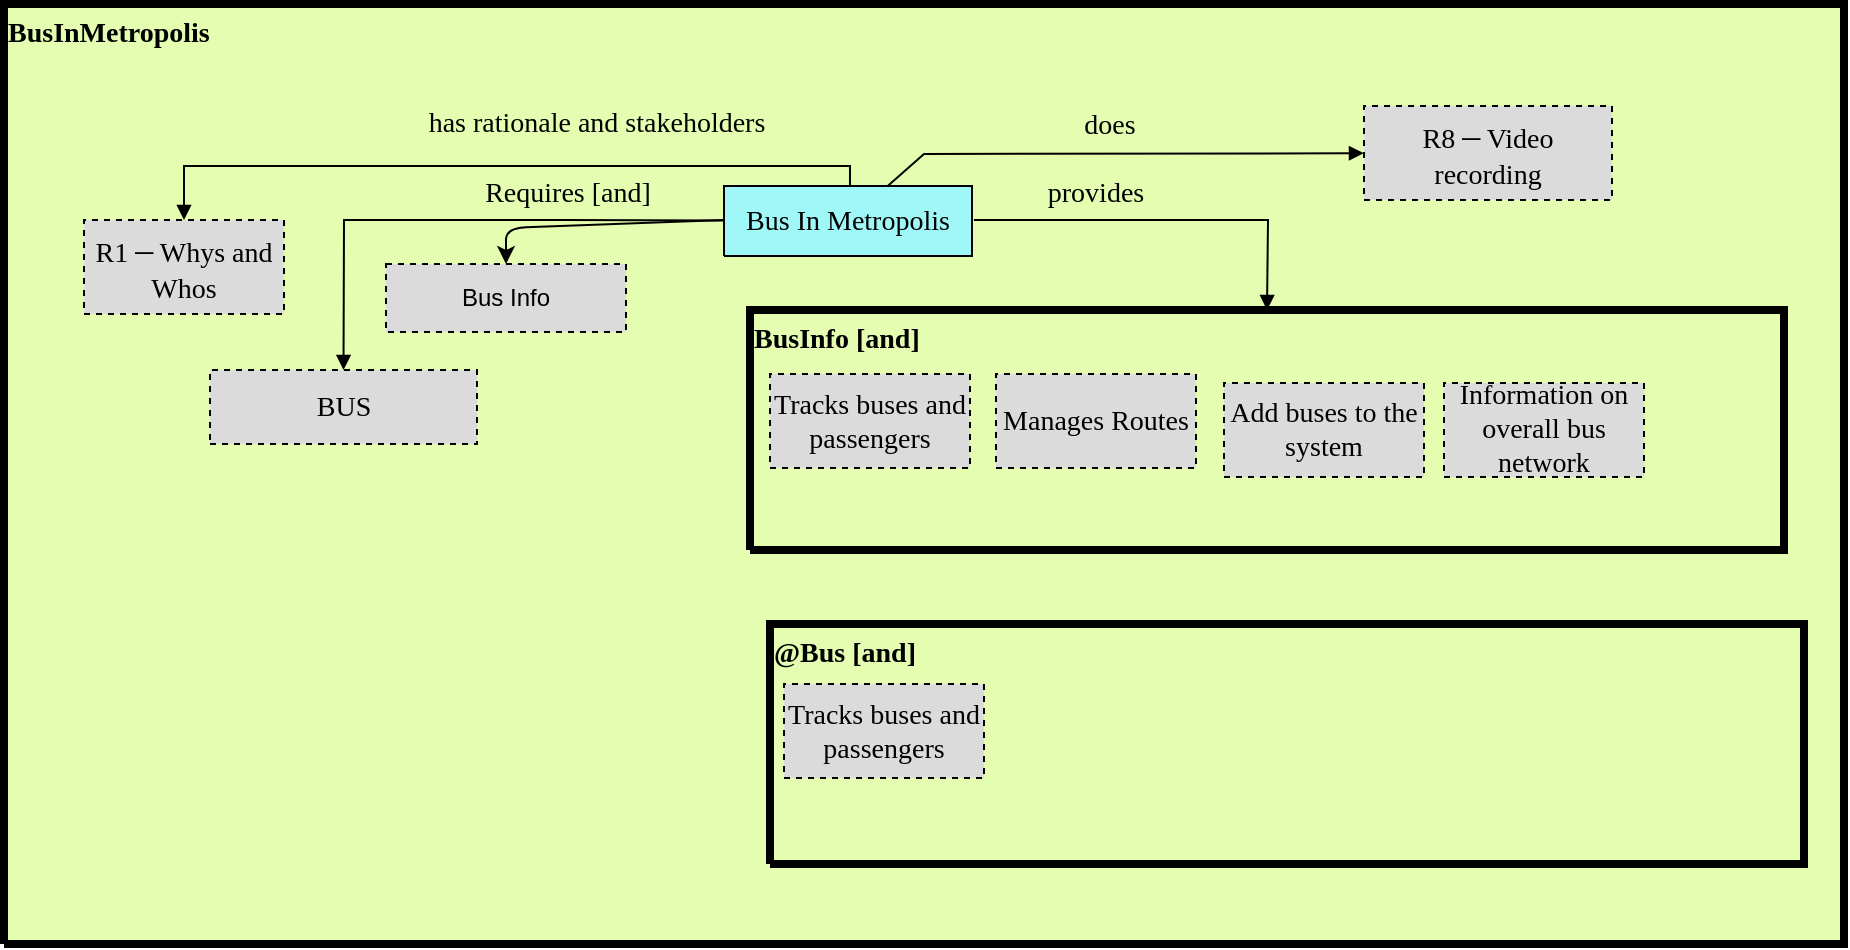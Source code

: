 <mxfile version="12.7.4" type="github" pages="12">
  <diagram name="Overview" id="Overview">
    <mxGraphModel dx="3061" dy="1226" grid="1" gridSize="10" guides="1" tooltips="1" connect="1" arrows="1" fold="1" page="1" pageScale="1" pageWidth="1169" pageHeight="827" math="0" shadow="0">
      <root>
        <mxCell id="0" />
        <mxCell id="1" parent="0" />
        <mxCell id="uj-tyY5-OprOeH80TBf6-19" value="&lt;p style=&quot;margin-left: 0 ; margin-right: 0 ; margin-top: 0px ; margin-bottom: 0px ; text-indent: 0 ; direction: ltr&quot;&gt;&lt;font style=&quot;font-size: 14px ; font-family: &amp;#34;lucida sans&amp;#34; ; color: #000000 ; direction: ltr ; letter-spacing: 0px ; line-height: 120% ; opacity: 1&quot;&gt;&lt;b&gt;BusInMetropolis&lt;br&gt;&lt;/b&gt;&lt;/font&gt;&lt;/p&gt;" style="verticalAlign=top;align=left;vsdxID=1;fillColor=#e4fdb0;gradientColor=none;shape=stencil(nZBLDoAgDERP0z3SIyjew0SURgSD+Lu9kMZoXLhwN9O+tukAlrNpJg1SzDH4QW/URgNYgZTkjA4UkwJUgGXng+6DX1zLfmoymdXo17xh5zmRJ6Q42BWCfc2oJfdAr+Yv+AP9Cb7OJ3H/2JG1HNGz/84klThPVCc=);strokeColor=#000000;strokeWidth=4;labelBackgroundColor=none;rounded=0;html=1;whiteSpace=wrap;" vertex="1" parent="1">
          <mxGeometry y="40" width="920" height="470" as="geometry" />
        </mxCell>
        <mxCell id="uj-tyY5-OprOeH80TBf6-20" value="&lt;p style=&quot;margin-left: 0 ; margin-right: 0 ; margin-top: 0px ; margin-bottom: 0px ; text-indent: 0 ; direction: ltr&quot;&gt;&lt;font style=&quot;font-size: 14px ; font-family: &amp;#34;lucida sans&amp;#34; ; color: #000000 ; direction: ltr ; letter-spacing: 0px ; line-height: 120% ; opacity: 1&quot;&gt;&lt;b&gt;BusInfo [and]&lt;br&gt;&lt;/b&gt;&lt;/font&gt;&lt;/p&gt;" style="verticalAlign=top;align=left;vsdxID=9;fillColor=#e4fdb0;gradientColor=none;shape=stencil(nZBLDoAgDERP0z3SIyjew0SURgSD+Lu9kMZoXLhwN9O+tukAlrNpJg1SzDH4QW/URgNYgZTkjA4UkwJUgGXng+6DX1zLfmoymdXo17xh5zmRJ6Q42BWCfc2oJfdAr+Yv+AP9Cb7OJ3H/2JG1HNGz/84klThPVCc=);strokeColor=#000000;strokeWidth=4;labelBackgroundColor=none;rounded=0;html=1;whiteSpace=wrap;" vertex="1" parent="1">
          <mxGeometry x="373" y="193" width="517" height="120" as="geometry" />
        </mxCell>
        <mxCell id="uj-tyY5-OprOeH80TBf6-21" value="&lt;font style=&quot;font-size: 14px ; font-family: &amp;#34;lucida sans&amp;#34; ; color: #000000 ; direction: ltr ; letter-spacing: 0px ; line-height: 120% ; opacity: 1&quot;&gt;Bus In Metropolis&lt;/font&gt;&lt;font style=&quot;font-size: 14px ; font-family: &amp;#34;lucida sans&amp;#34; ; color: #000000 ; direction: ltr ; letter-spacing: 0px ; line-height: 120% ; opacity: 1&quot;&gt;&lt;br&gt;&lt;/font&gt;" style="verticalAlign=middle;align=center;vsdxID=2;fillColor=#9ff7f7;gradientColor=none;shape=stencil(nZBLDoAgDERP0z3SIyjew0SURgSD+Lu9kMZoXLhwN9O+tukAlrNpJg1SzDH4QW/URgNYgZTkjA4UkwJUgGXng+6DX1zLfmoymdXo17xh5zmRJ6Q42BWCfc2oJfdAr+Yv+AP9Cb7OJ3H/2JG1HNGz/84klThPVCc=);strokeColor=#000000;labelBackgroundColor=none;rounded=0;html=1;whiteSpace=wrap;" vertex="1" parent="1">
          <mxGeometry x="360" y="131" width="124" height="35" as="geometry" />
        </mxCell>
        <mxCell id="uj-tyY5-OprOeH80TBf6-22" value="&lt;font style=&quot;font-size: 14px ; font-family: &amp;#34;lucida sans&amp;#34; ; color: #000000 ; direction: ltr ; letter-spacing: 0px ; line-height: 120% ; opacity: 1&quot;&gt;BUS&lt;br&gt;&lt;/font&gt;" style="verticalAlign=middle;align=center;vsdxID=4;fillColor=#dbdbdb;gradientColor=none;shape=stencil(nZBLDoAgDERP0z3SIyjew0SURgSD+Lu9kMZoXLhwN9O+tukAlrNpJg1SzDH4QW/URgNYgZTkjA4UkwJUgGXng+6DX1zLfmoymdXo17xh5zmRJ6Q42BWCfc2oJfdAr+Yv+AP9Cb7OJ3H/2JG1HNGz/84klThPVCc=);dashed=1;strokeColor=#000000;labelBackgroundColor=none;rounded=0;html=1;whiteSpace=wrap;" vertex="1" parent="1">
          <mxGeometry x="103" y="223" width="133.5" height="37" as="geometry" />
        </mxCell>
        <mxCell id="uj-tyY5-OprOeH80TBf6-23" value="&lt;font style=&quot;font-size:14px;font-family:Lucida Sans;color:#000000;direction:ltr;letter-spacing:0px;line-height:120%;opacity:1&quot;&gt;Requires [and]&lt;br/&gt;&lt;/font&gt;" style="verticalAlign=middle;align=center;vsdxID=6;fillColor=none;gradientColor=none;shape=stencil(nZBLDoAgDERP0z3SIyjew0SURgSD+Lu9kMZoXLhwN9O+tukAlrNpJg1SzDH4QW/URgNYgZTkjA4UkwJUgGXng+6DX1zLfmoymdXo17xh5zmRJ6Q42BWCfc2oJfdAr+Yv+AP9Cb7OJ3H/2JG1HNGz/84klThPVCc=);strokeColor=none;labelBackgroundColor=none;rounded=0;html=1;whiteSpace=wrap;" vertex="1" parent="1">
          <mxGeometry x="226" y="126" width="112" height="17" as="geometry" />
        </mxCell>
        <mxCell id="uj-tyY5-OprOeH80TBf6-24" value="&lt;font style=&quot;font-size: 14px ; font-family: &amp;#34;lucida sans&amp;#34; ; color: #000000 ; direction: ltr ; letter-spacing: 0px ; line-height: 120% ; opacity: 1&quot;&gt;Tracks buses and&lt;br&gt;passengers&lt;br&gt;&lt;/font&gt;" style="verticalAlign=middle;align=center;vsdxID=7;fillColor=#dbdbdb;gradientColor=none;shape=stencil(nZBLDoAgDERP0z3SIyjew0SURgSD+Lu9kMZoXLhwN9O+tukAlrNpJg1SzDH4QW/URgNYgZTkjA4UkwJUgGXng+6DX1zLfmoymdXo17xh5zmRJ6Q42BWCfc2oJfdAr+Yv+AP9Cb7OJ3H/2JG1HNGz/84klThPVCc=);dashed=1;strokeColor=#000000;labelBackgroundColor=none;rounded=0;html=1;whiteSpace=wrap;" vertex="1" parent="1">
          <mxGeometry x="383" y="225" width="100" height="47" as="geometry" />
        </mxCell>
        <mxCell id="uj-tyY5-OprOeH80TBf6-25" value="&lt;font style=&quot;font-size:14px;font-family:Lucida Sans;color:#000000;direction:ltr;letter-spacing:0px;line-height:120%;opacity:1&quot;&gt;provides&lt;br/&gt;&lt;/font&gt;" style="verticalAlign=middle;align=center;vsdxID=10;fillColor=none;gradientColor=none;shape=stencil(nZBLDoAgDERP0z3SIyjew0SURgSD+Lu9kMZoXLhwN9O+tukAlrNpJg1SzDH4QW/URgNYgZTkjA4UkwJUgGXng+6DX1zLfmoymdXo17xh5zmRJ6Q42BWCfc2oJfdAr+Yv+AP9Cb7OJ3H/2JG1HNGz/84klThPVCc=);strokeColor=none;labelBackgroundColor=none;rounded=0;html=1;whiteSpace=wrap;" vertex="1" parent="1">
          <mxGeometry x="496" y="126" width="100" height="17" as="geometry" />
        </mxCell>
        <mxCell id="uj-tyY5-OprOeH80TBf6-26" value="&lt;font style=&quot;font-size:14px;font-family:Lucida Sans;color:#000000;direction:ltr;letter-spacing:0px;line-height:120%;opacity:1&quot;&gt;R1 &lt;/font&gt;&lt;font style=&quot;font-size:18px;font-family:Lucida Sans;color:#000000;direction:ltr;letter-spacing:0px;line-height:120%;opacity:1&quot;&gt;–&lt;/font&gt;&lt;font style=&quot;font-size:14px;font-family:Lucida Sans;color:#000000;direction:ltr;letter-spacing:0px;line-height:120%;opacity:1&quot;&gt; Whys and Whos&lt;br/&gt;&lt;/font&gt;" style="verticalAlign=middle;align=center;vsdxID=17;fillColor=#dbdbdb;gradientColor=none;shape=stencil(nZBLDoAgDERP0z3SIyjew0SURgSD+Lu9kMZoXLhwN9O+tukAlrNpJg1SzDH4QW/URgNYgZTkjA4UkwJUgGXng+6DX1zLfmoymdXo17xh5zmRJ6Q42BWCfc2oJfdAr+Yv+AP9Cb7OJ3H/2JG1HNGz/84klThPVCc=);dashed=1;strokeColor=#000000;labelBackgroundColor=none;rounded=0;html=1;whiteSpace=wrap;" vertex="1" parent="1">
          <mxGeometry x="40" y="148" width="100" height="47" as="geometry" />
        </mxCell>
        <mxCell id="uj-tyY5-OprOeH80TBf6-27" value="&lt;font style=&quot;font-size:14px;font-family:Lucida Sans;color:#000000;direction:ltr;letter-spacing:0px;line-height:120%;opacity:1&quot;&gt;has rationale and stakeholders&lt;br/&gt;&lt;/font&gt;" style="verticalAlign=middle;align=center;vsdxID=19;fillColor=none;gradientColor=none;shape=stencil(nZBLDoAgDERP0z3SIyjew0SURgSD+Lu9kMZoXLhwN9O+tukAlrNpJg1SzDH4QW/URgNYgZTkjA4UkwJUgGXng+6DX1zLfmoymdXo17xh5zmRJ6Q42BWCfc2oJfdAr+Yv+AP9Cb7OJ3H/2JG1HNGz/84klThPVCc=);strokeColor=none;labelBackgroundColor=none;rounded=0;html=1;whiteSpace=wrap;" vertex="1" parent="1">
          <mxGeometry x="191" y="91" width="211" height="17" as="geometry" />
        </mxCell>
        <mxCell id="uj-tyY5-OprOeH80TBf6-28" value="" style="vsdxID=8;edgeStyle=none;startArrow=none;endArrow=block;startSize=5;endSize=5;strokeColor=#000000;spacingTop=0;spacingBottom=0;spacingLeft=0;spacingRight=0;verticalAlign=middle;html=1;labelBackgroundColor=#ffffff;rounded=0;align=center;exitX=1.008;exitY=0.486;exitDx=0;exitDy=0;exitPerimeter=0;entryX=0.5;entryY=0;entryDx=0;entryDy=0;entryPerimeter=0;" edge="1" parent="1" source="uj-tyY5-OprOeH80TBf6-21" target="uj-tyY5-OprOeH80TBf6-20">
          <mxGeometry relative="1" as="geometry">
            <mxPoint as="offset" />
            <Array as="points">
              <mxPoint x="632" y="148" />
            </Array>
          </mxGeometry>
        </mxCell>
        <mxCell id="uj-tyY5-OprOeH80TBf6-29" vertex="1" parent="1">
          <mxGeometry x="336" y="148" as="geometry" />
        </mxCell>
        <mxCell id="uj-tyY5-OprOeH80TBf6-30" value="" style="vsdxID=5;edgeStyle=none;startArrow=none;endArrow=block;startSize=5;endSize=5;strokeColor=#000000;spacingTop=0;spacingBottom=0;spacingLeft=0;spacingRight=0;verticalAlign=middle;html=1;labelBackgroundColor=#ffffff;rounded=0;align=center;entryX=0.5;entryY=0;entryDx=0;entryDy=0;entryPerimeter=0;" edge="1" parent="1" source="uj-tyY5-OprOeH80TBf6-21" target="uj-tyY5-OprOeH80TBf6-22">
          <mxGeometry relative="1" as="geometry">
            <mxPoint x="-1" as="offset" />
            <Array as="points">
              <mxPoint x="280" y="148" />
              <mxPoint x="240" y="148" />
              <mxPoint x="170" y="148" />
            </Array>
          </mxGeometry>
        </mxCell>
        <mxCell id="uj-tyY5-OprOeH80TBf6-31" value="" style="vsdxID=18;edgeStyle=none;startArrow=none;endArrow=block;startSize=5;endSize=5;strokeColor=#000000;spacingTop=0;spacingBottom=0;spacingLeft=0;spacingRight=0;verticalAlign=middle;html=1;labelBackgroundColor=#ffffff;rounded=0;align=center;exitX=0.508;exitY=0;exitDx=0;exitDy=0;exitPerimeter=0;entryX=0.5;entryY=0;entryDx=0;entryDy=0;entryPerimeter=0;" edge="1" parent="1" source="uj-tyY5-OprOeH80TBf6-21" target="uj-tyY5-OprOeH80TBf6-26">
          <mxGeometry relative="1" as="geometry">
            <mxPoint x="-1" as="offset" />
            <Array as="points">
              <mxPoint x="423" y="121" />
              <mxPoint x="90" y="121" />
            </Array>
          </mxGeometry>
        </mxCell>
        <mxCell id="uj-tyY5-OprOeH80TBf6-32" value="&lt;font style=&quot;font-size: 14px ; font-family: &amp;#34;lucida sans&amp;#34; ; color: #000000 ; direction: ltr ; letter-spacing: 0px ; line-height: 120% ; opacity: 1&quot;&gt;R8&amp;nbsp;&lt;/font&gt;&lt;font style=&quot;font-size: 18px ; font-family: &amp;#34;lucida sans&amp;#34; ; color: #000000 ; direction: ltr ; letter-spacing: 0px ; line-height: 120% ; opacity: 1&quot;&gt;–&lt;/font&gt;&lt;font style=&quot;font-size: 14px ; font-family: &amp;#34;lucida sans&amp;#34; ; color: #000000 ; direction: ltr ; letter-spacing: 0px ; line-height: 120% ; opacity: 1&quot;&gt; Video recording&lt;br&gt;&lt;/font&gt;" style="verticalAlign=middle;align=center;vsdxID=13;fillColor=#dbdbdb;gradientColor=none;shape=stencil(nZBLDoAgDERP0z3SIyjew0SURgSD+Lu9kMZoXLhwN9O+tukAlrNpJg1SzDH4QW/URgNYgZTkjA4UkwJUgGXng+6DX1zLfmoymdXo17xh5zmRJ6Q42BWCfc2oJfdAr+Yv+AP9Cb7OJ3H/2JG1HNGz/84klThPVCc=);dashed=1;strokeColor=#000000;labelBackgroundColor=none;rounded=0;html=1;whiteSpace=wrap;" vertex="1" parent="1">
          <mxGeometry x="680" y="91" width="124" height="47" as="geometry" />
        </mxCell>
        <mxCell id="uj-tyY5-OprOeH80TBf6-33" value="" style="vsdxID=8;edgeStyle=none;startArrow=none;endArrow=block;startSize=5;endSize=5;strokeColor=#000000;spacingTop=0;spacingBottom=0;spacingLeft=0;spacingRight=0;verticalAlign=middle;html=1;labelBackgroundColor=#ffffff;rounded=0;align=center;" edge="1" parent="1" source="uj-tyY5-OprOeH80TBf6-21" target="uj-tyY5-OprOeH80TBf6-32">
          <mxGeometry relative="1" as="geometry">
            <mxPoint as="offset" />
            <Array as="points">
              <mxPoint x="460" y="115" />
            </Array>
            <mxPoint x="495" y="158" as="sourcePoint" />
            <mxPoint x="646.5" y="203" as="targetPoint" />
          </mxGeometry>
        </mxCell>
        <mxCell id="uj-tyY5-OprOeH80TBf6-34" value="&lt;font style=&quot;font-size: 14px ; font-family: &amp;#34;lucida sans&amp;#34; ; color: #000000 ; direction: ltr ; letter-spacing: 0px ; line-height: 120% ; opacity: 1&quot;&gt;does&lt;br&gt;&lt;/font&gt;" style="verticalAlign=middle;align=center;vsdxID=10;fillColor=none;gradientColor=none;shape=stencil(nZBLDoAgDERP0z3SIyjew0SURgSD+Lu9kMZoXLhwN9O+tukAlrNpJg1SzDH4QW/URgNYgZTkjA4UkwJUgGXng+6DX1zLfmoymdXo17xh5zmRJ6Q42BWCfc2oJfdAr+Yv+AP9Cb7OJ3H/2JG1HNGz/84klThPVCc=);strokeColor=none;labelBackgroundColor=none;rounded=0;html=1;whiteSpace=wrap;" vertex="1" parent="1">
          <mxGeometry x="503" y="92" width="100" height="17" as="geometry" />
        </mxCell>
        <mxCell id="uj-tyY5-OprOeH80TBf6-35" value="Bus Info" style="rounded=0;whiteSpace=wrap;html=1;fillColor=#DBDBDB;dashed=1;" vertex="1" parent="1">
          <mxGeometry x="191" y="170" width="120" height="34" as="geometry" />
        </mxCell>
        <mxCell id="uj-tyY5-OprOeH80TBf6-36" value="" style="endArrow=classic;html=1;exitX=0.001;exitY=0.485;exitDx=0;exitDy=0;exitPerimeter=0;" edge="1" parent="1" source="uj-tyY5-OprOeH80TBf6-21" target="uj-tyY5-OprOeH80TBf6-35">
          <mxGeometry width="50" height="50" relative="1" as="geometry">
            <mxPoint x="357" y="152" as="sourcePoint" />
            <mxPoint x="330" y="190" as="targetPoint" />
            <Array as="points">
              <mxPoint x="251" y="152" />
            </Array>
          </mxGeometry>
        </mxCell>
        <mxCell id="uj-tyY5-OprOeH80TBf6-37" value="&lt;p style=&quot;margin-left: 0 ; margin-right: 0 ; margin-top: 0px ; margin-bottom: 0px ; text-indent: 0 ; direction: ltr&quot;&gt;&lt;font style=&quot;font-size: 14px ; font-family: &amp;#34;lucida sans&amp;#34; ; color: #000000 ; direction: ltr ; letter-spacing: 0px ; line-height: 120% ; opacity: 1&quot;&gt;&lt;b&gt;@Bus [and]&lt;br&gt;&lt;/b&gt;&lt;/font&gt;&lt;/p&gt;" style="verticalAlign=top;align=left;vsdxID=9;fillColor=#e4fdb0;gradientColor=none;shape=stencil(nZBLDoAgDERP0z3SIyjew0SURgSD+Lu9kMZoXLhwN9O+tukAlrNpJg1SzDH4QW/URgNYgZTkjA4UkwJUgGXng+6DX1zLfmoymdXo17xh5zmRJ6Q42BWCfc2oJfdAr+Yv+AP9Cb7OJ3H/2JG1HNGz/84klThPVCc=);strokeColor=#000000;strokeWidth=4;labelBackgroundColor=none;rounded=0;html=1;whiteSpace=wrap;" vertex="1" parent="1">
          <mxGeometry x="383" y="350" width="517" height="120" as="geometry" />
        </mxCell>
        <mxCell id="uj-tyY5-OprOeH80TBf6-38" value="&lt;font style=&quot;font-size: 14px ; font-family: &amp;#34;lucida sans&amp;#34; ; color: #000000 ; direction: ltr ; letter-spacing: 0px ; line-height: 120% ; opacity: 1&quot;&gt;Manages Routes&lt;br&gt;&lt;/font&gt;" style="verticalAlign=middle;align=center;vsdxID=7;fillColor=#dbdbdb;gradientColor=none;shape=stencil(nZBLDoAgDERP0z3SIyjew0SURgSD+Lu9kMZoXLhwN9O+tukAlrNpJg1SzDH4QW/URgNYgZTkjA4UkwJUgGXng+6DX1zLfmoymdXo17xh5zmRJ6Q42BWCfc2oJfdAr+Yv+AP9Cb7OJ3H/2JG1HNGz/84klThPVCc=);dashed=1;strokeColor=#000000;labelBackgroundColor=none;rounded=0;html=1;whiteSpace=wrap;" vertex="1" parent="1">
          <mxGeometry x="496" y="225" width="100" height="47" as="geometry" />
        </mxCell>
        <mxCell id="uj-tyY5-OprOeH80TBf6-39" value="&lt;font style=&quot;font-size: 14px ; font-family: &amp;#34;lucida sans&amp;#34; ; color: #000000 ; direction: ltr ; letter-spacing: 0px ; line-height: 120% ; opacity: 1&quot;&gt;Add buses to the system&lt;br&gt;&lt;/font&gt;" style="verticalAlign=middle;align=center;vsdxID=7;fillColor=#dbdbdb;gradientColor=none;shape=stencil(nZBLDoAgDERP0z3SIyjew0SURgSD+Lu9kMZoXLhwN9O+tukAlrNpJg1SzDH4QW/URgNYgZTkjA4UkwJUgGXng+6DX1zLfmoymdXo17xh5zmRJ6Q42BWCfc2oJfdAr+Yv+AP9Cb7OJ3H/2JG1HNGz/84klThPVCc=);dashed=1;strokeColor=#000000;labelBackgroundColor=none;rounded=0;html=1;whiteSpace=wrap;" vertex="1" parent="1">
          <mxGeometry x="610" y="229.5" width="100" height="47" as="geometry" />
        </mxCell>
        <mxCell id="uj-tyY5-OprOeH80TBf6-40" value="&lt;font style=&quot;font-size: 14px ; font-family: &amp;#34;lucida sans&amp;#34; ; color: #000000 ; direction: ltr ; letter-spacing: 0px ; line-height: 120% ; opacity: 1&quot;&gt;Information on overall bus network&lt;br&gt;&lt;/font&gt;" style="verticalAlign=middle;align=center;vsdxID=7;fillColor=#dbdbdb;gradientColor=none;shape=stencil(nZBLDoAgDERP0z3SIyjew0SURgSD+Lu9kMZoXLhwN9O+tukAlrNpJg1SzDH4QW/URgNYgZTkjA4UkwJUgGXng+6DX1zLfmoymdXo17xh5zmRJ6Q42BWCfc2oJfdAr+Yv+AP9Cb7OJ3H/2JG1HNGz/84klThPVCc=);dashed=1;strokeColor=#000000;labelBackgroundColor=none;rounded=0;html=1;whiteSpace=wrap;" vertex="1" parent="1">
          <mxGeometry x="720" y="229.5" width="100" height="47" as="geometry" />
        </mxCell>
        <mxCell id="uj-tyY5-OprOeH80TBf6-41" value="&lt;font style=&quot;font-size: 14px ; font-family: &amp;#34;lucida sans&amp;#34; ; color: #000000 ; direction: ltr ; letter-spacing: 0px ; line-height: 120% ; opacity: 1&quot;&gt;Tracks buses and&lt;br&gt;passengers&lt;br&gt;&lt;/font&gt;" style="verticalAlign=middle;align=center;vsdxID=7;fillColor=#dbdbdb;gradientColor=none;shape=stencil(nZBLDoAgDERP0z3SIyjew0SURgSD+Lu9kMZoXLhwN9O+tukAlrNpJg1SzDH4QW/URgNYgZTkjA4UkwJUgGXng+6DX1zLfmoymdXo17xh5zmRJ6Q42BWCfc2oJfdAr+Yv+AP9Cb7OJ3H/2JG1HNGz/84klThPVCc=);dashed=1;strokeColor=#000000;labelBackgroundColor=none;rounded=0;html=1;whiteSpace=wrap;" vertex="1" parent="1">
          <mxGeometry x="390" y="380" width="100" height="47" as="geometry" />
        </mxCell>
      </root>
    </mxGraphModel>
  </diagram>
  <diagram name="R1" id="R1">
    <mxGraphModel dx="946" dy="613" grid="1" gridSize="10" guides="1" tooltips="1" connect="1" arrows="1" fold="1" page="1" pageScale="1" pageWidth="1169" pageHeight="827" math="0" shadow="0">
      <root>
        <mxCell id="0" />
        <mxCell id="1" parent="0" />
        <mxCell id="2" value="&lt;p style=&quot;align:left;margin-left:0;margin-right:0;margin-top:0px;margin-bottom:0px;text-indent:0;valign:top;direction:ltr;&quot;&gt;&lt;font style=&quot;font-size:14px;font-family:Lucida Sans;color:#000000;direction:ltr;letter-spacing:0px;line-height:120%;opacity:1&quot;&gt;&lt;b&gt;R1 &lt;/b&gt;&lt;/font&gt;&lt;font style=&quot;font-size:14px;font-family:Lucida Sans;color:#000000;direction:ltr;letter-spacing:0px;line-height:120%;opacity:1&quot;&gt;&lt;b&gt;–&lt;/b&gt;&lt;/font&gt;&lt;font style=&quot;font-size:14px;font-family:Lucida Sans;color:#000000;direction:ltr;letter-spacing:0px;line-height:120%;opacity:1&quot;&gt;&lt;b&gt; Whys and whos [and]&lt;/b&gt;&lt;/font&gt;&lt;font style=&quot;font-size:14px;font-family:Lucida Sans;color:#000000;direction:ltr;letter-spacing:0px;line-height:120%;opacity:1&quot;&gt;&lt;b&gt;&lt;br/&gt;&lt;/b&gt;&lt;/font&gt;&lt;/p&gt;" style="verticalAlign=top;align=left;vsdxID=15;fillColor=#e4fdb0;gradientColor=none;shape=stencil(nZBLDoAgDERP0z3SIyjew0SURgSD+Lu9kMZoXLhwN9O+tukAlrNpJg1SzDH4QW/URgNYgZTkjA4UkwJUgGXng+6DX1zLfmoymdXo17xh5zmRJ6Q42BWCfc2oJfdAr+Yv+AP9Cb7OJ3H/2JG1HNGz/84klThPVCc=);strokeColor=#000000;strokeWidth=4;labelBackgroundColor=none;rounded=0;html=1;whiteSpace=wrap;" parent="1" vertex="1">
          <mxGeometry x="112" y="140" width="548" height="400" as="geometry" />
        </mxCell>
        <mxCell id="3" value="&lt;p style=&quot;align:left;margin-left:0;margin-right:0;margin-top:0px;margin-bottom:0px;text-indent:0;valign:top;direction:ltr;&quot;&gt;&lt;font style=&quot;font-size:14px;font-family:Lucida Sans;color:#000000;direction:ltr;letter-spacing:0px;line-height:120%;opacity:1&quot;&gt;&lt;b&gt;Whys [and]&lt;/b&gt;&lt;/font&gt;&lt;font style=&quot;font-size:14px;font-family:Lucida Sans;color:#000000;direction:ltr;letter-spacing:0px;line-height:120%;opacity:1&quot;&gt;&lt;b&gt;&lt;br/&gt;&lt;/b&gt;&lt;/font&gt;&lt;/p&gt;" style="verticalAlign=top;align=left;vsdxID=10;fillColor=#e4fdb0;gradientColor=none;shape=stencil(nZBLDoAgDERP0z3SIyjew0SURgSD+Lu9kMZoXLhwN9O+tukAlrNpJg1SzDH4QW/URgNYgZTkjA4UkwJUgGXng+6DX1zLfmoymdXo17xh5zmRJ6Q42BWCfc2oJfdAr+Yv+AP9Cb7OJ3H/2JG1HNGz/84klThPVCc=);strokeColor=#000000;strokeWidth=4;labelBackgroundColor=none;rounded=0;html=1;whiteSpace=wrap;" parent="1" vertex="1">
          <mxGeometry x="129" y="191" width="262" height="321" as="geometry" />
        </mxCell>
        <mxCell id="4" value="&lt;font style=&quot;font-size: 14px ; font-family: &amp;#34;lucida sans&amp;#34; ; color: #000000 ; direction: ltr ; letter-spacing: 0px ; line-height: 120% ; opacity: 1&quot;&gt;To improve the city&#39;s bus network&lt;br&gt;&lt;/font&gt;" style="verticalAlign=middle;align=center;vsdxID=11;fillColor=#9ff7f7;gradientColor=none;shape=stencil(nZBLDoAgDERP0z3SIyjew0SURgSD+Lu9kMZoXLhwN9O+tukAlrNpJg1SzDH4QW/URgNYgZTkjA4UkwJUgGXng+6DX1zLfmoymdXo17xh5zmRJ6Q42BWCfc2oJfdAr+Yv+AP9Cb7OJ3H/2JG1HNGz/84klThPVCc=);strokeColor=#000000;labelBackgroundColor=none;rounded=0;html=1;whiteSpace=wrap;" parent="1" vertex="1">
          <mxGeometry x="150" y="221" width="225" height="72" as="geometry" />
        </mxCell>
        <mxCell id="5" value="&lt;font style=&quot;font-size: 14px ; font-family: &amp;#34;lucida sans&amp;#34; ; color: #000000 ; direction: ltr ; letter-spacing: 0px ; line-height: 120% ; opacity: 1&quot;&gt;Increase operating efficiency and passenger information&lt;br&gt;&lt;/font&gt;" style="verticalAlign=middle;align=center;vsdxID=12;fillColor=#9ff7f7;gradientColor=none;shape=stencil(nZBLDoAgDERP0z3SIyjew0SURgSD+Lu9kMZoXLhwN9O+tukAlrNpJg1SzDH4QW/URgNYgZTkjA4UkwJUgGXng+6DX1zLfmoymdXo17xh5zmRJ6Q42BWCfc2oJfdAr+Yv+AP9Cb7OJ3H/2JG1HNGz/84klThPVCc=);strokeColor=#000000;labelBackgroundColor=none;rounded=0;html=1;whiteSpace=wrap;" parent="1" vertex="1">
          <mxGeometry x="151" y="301" width="168" height="72" as="geometry" />
        </mxCell>
        <mxCell id="7" value="&lt;p style=&quot;align:left;margin-left:0;margin-right:0;margin-top:0px;margin-bottom:0px;text-indent:0;valign:top;direction:ltr;&quot;&gt;&lt;font style=&quot;font-size:14px;font-family:Lucida Sans;color:#000000;direction:ltr;letter-spacing:0px;line-height:120%;opacity:1&quot;&gt;&lt;b&gt;Whos [and]&lt;/b&gt;&lt;/font&gt;&lt;font style=&quot;font-size:14px;font-family:Lucida Sans;color:#000000;direction:ltr;letter-spacing:0px;line-height:120%;opacity:1&quot;&gt;&lt;b&gt;&lt;br/&gt;&lt;/b&gt;&lt;/font&gt;&lt;/p&gt;" style="verticalAlign=top;align=left;vsdxID=16;fillColor=#e4fdb0;gradientColor=none;shape=stencil(nZBLDoAgDERP0z3SIyjew0SURgSD+Lu9kMZoXLhwN9O+tukAlrNpJg1SzDH4QW/URgNYgZTkjA4UkwJUgGXng+6DX1zLfmoymdXo17xh5zmRJ6Q42BWCfc2oJfdAr+Yv+AP9Cb7OJ3H/2JG1HNGz/84klThPVCc=);strokeColor=#000000;strokeWidth=4;labelBackgroundColor=none;rounded=0;html=1;whiteSpace=wrap;" parent="1" vertex="1">
          <mxGeometry x="406" y="191" width="225" height="321" as="geometry" />
        </mxCell>
        <mxCell id="8" value="&lt;font style=&quot;font-size: 14px ; font-family: &amp;#34;lucida sans&amp;#34; ; color: #000000 ; direction: ltr ; letter-spacing: 0px ; line-height: 120% ; opacity: 1&quot;&gt;Metropolis city council&amp;nbsp;&lt;br&gt;&lt;/font&gt;" style="verticalAlign=middle;align=center;vsdxID=17;fillColor=#9ff7f7;gradientColor=none;shape=stencil(nZBLDoAgDERP0z3SIyjew0SURgSD+Lu9kMZoXLhwN9O+tukAlrNpJg1SzDH4QW/URgNYgZTkjA4UkwJUgGXng+6DX1zLfmoymdXo17xh5zmRJ6Q42BWCfc2oJfdAr+Yv+AP9Cb7OJ3H/2JG1HNGz/84klThPVCc=);strokeColor=#000000;labelBackgroundColor=none;rounded=0;html=1;whiteSpace=wrap;" parent="1" vertex="1">
          <mxGeometry x="420" y="227" width="192" height="88" as="geometry" />
        </mxCell>
        <mxCell id="9" value="&lt;font style=&quot;font-size: 14px ; font-family: &amp;#34;lucida sans&amp;#34; ; color: #000000 ; direction: ltr ; letter-spacing: 0px ; line-height: 120% ; opacity: 1&quot;&gt;Passengers want access to an efficient transportation system&lt;br&gt;&lt;/font&gt;" style="verticalAlign=middle;align=center;vsdxID=18;fillColor=#9ff7f7;gradientColor=none;shape=stencil(nZBLDoAgDERP0z3SIyjew0SURgSD+Lu9kMZoXLhwN9O+tukAlrNpJg1SzDH4QW/URgNYgZTkjA4UkwJUgGXng+6DX1zLfmoymdXo17xh5zmRJ6Q42BWCfc2oJfdAr+Yv+AP9Cb7OJ3H/2JG1HNGz/84klThPVCc=);strokeColor=#000000;labelBackgroundColor=none;rounded=0;html=1;whiteSpace=wrap;" parent="1" vertex="1">
          <mxGeometry x="420" y="326" width="192" height="56" as="geometry" />
        </mxCell>
      </root>
    </mxGraphModel>
  </diagram>
  <diagram name="R2" id="R2">
    <mxGraphModel dx="946" dy="613" grid="1" gridSize="10" guides="1" tooltips="1" connect="1" arrows="1" fold="1" page="1" pageScale="1" pageWidth="1169" pageHeight="827" math="0" shadow="0">
      <root>
        <mxCell id="0" />
        <mxCell id="1" parent="0" />
        <mxCell id="2" value="&lt;p style=&quot;align:left;margin-left:0;margin-right:0;margin-top:0px;margin-bottom:0px;text-indent:0;valign:top;direction:ltr;&quot;&gt;&lt;font style=&quot;font-size:14px;font-family:Lucida Sans;color:#000000;direction:ltr;letter-spacing:0px;line-height:120%;opacity:1&quot;&gt;&lt;b&gt;R2&lt;/b&gt;&lt;/font&gt;&lt;font style=&quot;font-size:14px;font-family:Lucida Sans;color:#000000;direction:ltr;letter-spacing:0px;line-height:120%;opacity:1&quot;&gt;&lt;b&gt;–&lt;/b&gt;&lt;/font&gt;&lt;font style=&quot;font-size:14px;font-family:Lucida Sans;color:#000000;direction:ltr;letter-spacing:0px;line-height:120%;opacity:1&quot;&gt;&lt;b&gt;Authentication&lt;/b&gt;&lt;/font&gt;&lt;font style=&quot;font-size:14px;font-family:Lucida Sans;color:#000000;direction:ltr;letter-spacing:0px;line-height:120%;opacity:1&quot;&gt;&lt;b&gt;&lt;br/&gt;&lt;/b&gt;&lt;/font&gt;&lt;/p&gt;" style="verticalAlign=top;align=left;vsdxID=1;fillColor=#e4fdb0;gradientColor=none;shape=stencil(nZBLDoAgDERP0z3SIyjew0SURgSD+Lu9kMZoXLhwN9O+tukAlrNpJg1SzDH4QW/URgNYgZTkjA4UkwJUgGXng+6DX1zLfmoymdXo17xh5zmRJ6Q42BWCfc2oJfdAr+Yv+AP9Cb7OJ3H/2JG1HNGz/84klThPVCc=);strokeColor=#000000;strokeWidth=4;labelBackgroundColor=none;rounded=0;html=1;whiteSpace=wrap;" parent="1" vertex="1">
          <mxGeometry x="107" y="40" width="637" height="360" as="geometry" />
        </mxCell>
        <mxCell id="3" value="&lt;font style=&quot;font-size:14px;font-family:Lucida Sans;color:#000000;direction:ltr;letter-spacing:0px;line-height:120%;opacity:1&quot;&gt;R2&lt;/font&gt;&lt;font style=&quot;font-size:14px;font-family:Lucida Sans;color:#000000;direction:ltr;letter-spacing:0px;line-height:120%;opacity:1&quot;&gt;–&lt;/font&gt;&lt;font style=&quot;font-size:14px;font-family:Lucida Sans;color:#000000;direction:ltr;letter-spacing:0px;line-height:120%;opacity:1&quot;&gt;Authentication&lt;/font&gt;&lt;font style=&quot;font-size:14px;font-family:Lucida Sans;color:#000000;direction:ltr;letter-spacing:0px;line-height:120%;opacity:1&quot;&gt;&lt;br/&gt;&lt;/font&gt;" style="verticalAlign=middle;align=center;vsdxID=2;fillColor=#9ff7f7;gradientColor=none;shape=stencil(nZBLDoAgDERP0z3SIyjew0SURgSD+Lu9kMZoXLhwN9O+tukAlrNpJg1SzDH4QW/URgNYgZTkjA4UkwJUgGXng+6DX1zLfmoymdXo17xh5zmRJ6Q42BWCfc2oJfdAr+Yv+AP9Cb7OJ3H/2JG1HNGz/84klThPVCc=);strokeColor=#000000;labelBackgroundColor=none;rounded=0;html=1;whiteSpace=wrap;" parent="1" vertex="1">
          <mxGeometry x="125" y="105" width="140" height="35" as="geometry" />
        </mxCell>
        <mxCell id="4" value="&lt;font style=&quot;font-size:14px;font-family:Lucida Sans;color:#000000;direction:ltr;letter-spacing:0px;line-height:120%;opacity:1&quot;&gt;Has rationale&lt;br/&gt;&lt;/font&gt;" style="verticalAlign=middle;align=center;vsdxID=6;fillColor=none;gradientColor=none;shape=stencil(nZBLDoAgDERP0z3SIyjew0SURgSD+Lu9kMZoXLhwN9O+tukAlrNpJg1SzDH4QW/URgNYgZTkjA4UkwJUgGXng+6DX1zLfmoymdXo17xh5zmRJ6Q42BWCfc2oJfdAr+Yv+AP9Cb7OJ3H/2JG1HNGz/84klThPVCc=);strokeColor=none;labelBackgroundColor=none;rounded=0;html=1;whiteSpace=wrap;" parent="1" vertex="1">
          <mxGeometry x="272" y="112" width="100" height="17" as="geometry" />
        </mxCell>
        <mxCell id="5" value="&lt;font style=&quot;font-size:14px;font-family:Lucida Sans;color:#000000;direction:ltr;letter-spacing:0px;line-height:120%;opacity:1&quot;&gt;Is because&lt;br/&gt;&lt;/font&gt;" style="verticalAlign=middle;align=center;vsdxID=10;fillColor=none;gradientColor=none;shape=stencil(nZBLDoAgDERP0z3SIyjew0SURgSD+Lu9kMZoXLhwN9O+tukAlrNpJg1SzDH4QW/URgNYgZTkjA4UkwJUgGXng+6DX1zLfmoymdXo17xh5zmRJ6Q42BWCfc2oJfdAr+Yv+AP9Cb7OJ3H/2JG1HNGz/84klThPVCc=);strokeColor=none;labelBackgroundColor=none;rounded=0;html=1;whiteSpace=wrap;" parent="1" vertex="1">
          <mxGeometry x="423" y="60" width="100" height="17" as="geometry" />
        </mxCell>
        <mxCell id="6" value="&lt;font style=&quot;font-size:14px;font-family:Lucida Sans;color:#000000;direction:ltr;letter-spacing:0px;line-height:120%;opacity:1&quot;&gt;Only card holders should be authorised to use the cash machine&lt;br/&gt;&lt;/font&gt;" style="verticalAlign=middle;align=center;vsdxID=17;fillColor=#9ff7f7;gradientColor=none;shape=stencil(nZBLDoAgDERP0z3SIyjew0SURgSD+Lu9kMZoXLhwN9O+tukAlrNpJg1SzDH4QW/URgNYgZTkjA4UkwJUgGXng+6DX1zLfmoymdXo17xh5zmRJ6Q42BWCfc2oJfdAr+Yv+AP9Cb7OJ3H/2JG1HNGz/84klThPVCc=);strokeColor=#000000;labelBackgroundColor=none;rounded=0;html=1;whiteSpace=wrap;" parent="1" vertex="1">
          <mxGeometry x="504" y="109" width="216" height="58" as="geometry" />
        </mxCell>
        <mxCell id="7" value="&lt;font style=&quot;font-size: 14px ; font-family: &amp;#34;lucida sans&amp;#34; ; color: #000000 ; direction: ltr ; letter-spacing: 0px ; line-height: 120% ; opacity: 1&quot;&gt;Customer enters card in machine&#39;s card slot&lt;br&gt;&lt;/font&gt;" style="verticalAlign=middle;align=center;vsdxID=19;fillColor=#9ff7f7;gradientColor=none;shape=stencil(nZBLDoAgDERP0z3SIyjew0SURgSD+Lu9kMZoXLhwN9O+tukAlrNpJg1SzDH4QW/URgNYgZTkjA4UkwJUgGXng+6DX1zLfmoymdXo17xh5zmRJ6Q42BWCfc2oJfdAr+Yv+AP9Cb7OJ3H/2JG1HNGz/84klThPVCc=);strokeColor=#000000;labelBackgroundColor=none;rounded=0;html=1;whiteSpace=wrap;" parent="1" vertex="1">
          <mxGeometry x="130" y="205" width="130" height="47" as="geometry" />
        </mxCell>
        <mxCell id="8" value="&lt;font style=&quot;font-size:14px;font-family:Lucida Sans;color:#000000;direction:ltr;letter-spacing:0px;line-height:120%;opacity:1&quot;&gt;starts with&lt;br/&gt;&lt;/font&gt;" style="verticalAlign=middle;align=center;vsdxID=21;fillColor=none;gradientColor=none;shape=stencil(nZBLDoAgDERP0z3SIyjew0SURgSD+Lu9kMZoXLhwN9O+tukAlrNpJg1SzDH4QW/URgNYgZTkjA4UkwJUgGXng+6DX1zLfmoymdXo17xh5zmRJ6Q42BWCfc2oJfdAr+Yv+AP9Cb7OJ3H/2JG1HNGz/84klThPVCc=);strokeColor=none;labelBackgroundColor=none;rounded=0;html=1;whiteSpace=wrap;" parent="1" vertex="1">
          <mxGeometry x="190" y="162" width="100" height="17" as="geometry" />
        </mxCell>
        <mxCell id="9" value="&lt;font style=&quot;font-size:14px;font-family:Lucida Sans;color:#000000;direction:ltr;letter-spacing:0px;line-height:120%;opacity:1&quot;&gt;Customer enters pin upon machine’s request&lt;br/&gt;&lt;/font&gt;" style="verticalAlign=middle;align=center;vsdxID=22;fillColor=#9ff7f7;gradientColor=none;shape=stencil(nZBLDoAgDERP0z3SIyjew0SURgSD+Lu9kMZoXLhwN9O+tukAlrNpJg1SzDH4QW/URgNYgZTkjA4UkwJUgGXng+6DX1zLfmoymdXo17xh5zmRJ6Q42BWCfc2oJfdAr+Yv+AP9Cb7OJ3H/2JG1HNGz/84klThPVCc=);strokeColor=#000000;labelBackgroundColor=none;rounded=0;html=1;whiteSpace=wrap;" parent="1" vertex="1">
          <mxGeometry x="382" y="222" width="140" height="58" as="geometry" />
        </mxCell>
        <mxCell id="10" value="&lt;font style=&quot;font-size:14px;font-family:Lucida Sans;color:#000000;direction:ltr;letter-spacing:0px;line-height:120%;opacity:1&quot;&gt;Customers have three pin attempts&lt;br/&gt;&lt;/font&gt;" style="verticalAlign=middle;align=center;vsdxID=25;fillColor=#9ff7f7;gradientColor=none;shape=stencil(nZBLDoAgDERP0z3SIyjew0SURgSD+Lu9kMZoXLhwN9O+tukAlrNpJg1SzDH4QW/URgNYgZTkjA4UkwJUgGXng+6DX1zLfmoymdXo17xh5zmRJ6Q42BWCfc2oJfdAr+Yv+AP9Cb7OJ3H/2JG1HNGz/84klThPVCc=);strokeColor=#000000;labelBackgroundColor=none;rounded=0;html=1;whiteSpace=wrap;" parent="1" vertex="1">
          <mxGeometry x="260" y="331" width="112" height="58" as="geometry" />
        </mxCell>
        <mxCell id="11" value="&lt;font style=&quot;font-size:14px;font-family:Lucida Sans;color:#000000;direction:ltr;letter-spacing:0px;line-height:120%;opacity:1&quot;&gt;constrained by&lt;br/&gt;&lt;/font&gt;" style="verticalAlign=middle;align=center;vsdxID=27;fillColor=none;gradientColor=none;shape=stencil(nZBLDoAgDERP0z3SIyjew0SURgSD+Lu9kMZoXLhwN9O+tukAlrNpJg1SzDH4QW/URgNYgZTkjA4UkwJUgGXng+6DX1zLfmoymdXo17xh5zmRJ6Q42BWCfc2oJfdAr+Yv+AP9Cb7OJ3H/2JG1HNGz/84klThPVCc=);strokeColor=none;labelBackgroundColor=none;rounded=0;html=1;whiteSpace=wrap;" parent="1" vertex="1">
          <mxGeometry x="260" y="280" width="140" height="17" as="geometry" />
        </mxCell>
        <mxCell id="12" value="&lt;font style=&quot;font-size: 14px ; font-family: &amp;#34;lucida sans&amp;#34; ; color: #000000 ; direction: ltr ; letter-spacing: 0px ; line-height: 120% ; opacity: 1&quot;&gt;Machine swallows card&lt;br&gt;&lt;/font&gt;" style="verticalAlign=middle;align=center;vsdxID=30;fillColor=#9ff7f7;gradientColor=none;shape=stencil(nZBLDoAgDERP0z3SIyjew0SURgSD+Lu9kMZoXLhwN9O+tukAlrNpJg1SzDH4QW/URgNYgZTkjA4UkwJUgGXng+6DX1zLfmoymdXo17xh5zmRJ6Q42BWCfc2oJfdAr+Yv+AP9Cb7OJ3H/2JG1HNGz/84klThPVCc=);strokeColor=#000000;labelBackgroundColor=none;rounded=0;html=1;whiteSpace=wrap;" parent="1" vertex="1">
          <mxGeometry x="608" y="309" width="100" height="47" as="geometry" />
        </mxCell>
        <mxCell id="13" value="&lt;font style=&quot;font-size:14px;font-family:Lucida Sans;color:#000000;direction:ltr;letter-spacing:0px;line-height:120%;opacity:1&quot;&gt;If failed maximum pin attempts&lt;br/&gt;&lt;/font&gt;" style="verticalAlign=middle;align=center;vsdxID=34;fillColor=none;gradientColor=none;shape=stencil(nZBLDoAgDERP0z3SIyjew0SURgSD+Lu9kMZoXLhwN9O+tukAlrNpJg1SzDH4QW/URgNYgZTkjA4UkwJUgGXng+6DX1zLfmoymdXo17xh5zmRJ6Q42BWCfc2oJfdAr+Yv+AP9Cb7OJ3H/2JG1HNGz/84klThPVCc=);strokeColor=none;labelBackgroundColor=none;rounded=0;html=1;whiteSpace=wrap;" parent="1" vertex="1">
          <mxGeometry x="568" y="200" width="140" height="17" as="geometry" />
        </mxCell>
        <mxCell id="14" value="&lt;font style=&quot;font-size:14px;font-family:Lucida Sans;color:#000000;direction:ltr;letter-spacing:0px;line-height:120%;opacity:1&quot;&gt;MainOptions&lt;br/&gt;&lt;/font&gt;" style="verticalAlign=middle;align=center;vsdxID=35;fillColor=#dbdbdb;gradientColor=none;shape=stencil(nZBLDoAgDERP0z3SIyjew0SURgSD+Lu9kMZoXLhwN9O+tukAlrNpJg1SzDH4QW/URgNYgZTkjA4UkwJUgGXng+6DX1zLfmoymdXo17xh5zmRJ6Q42BWCfc2oJfdAr+Yv+AP9Cb7OJ3H/2JG1HNGz/84klThPVCc=);dashed=1;strokeColor=#000000;labelBackgroundColor=none;rounded=0;html=1;whiteSpace=wrap;" parent="1" vertex="1">
          <mxGeometry x="486" y="310" width="100" height="47" as="geometry" />
        </mxCell>
        <mxCell id="15" value="&lt;font style=&quot;font-size:14px;font-family:Lucida Sans;color:#000000;direction:ltr;letter-spacing:0px;line-height:120%;opacity:1&quot;&gt;If pin is correct&lt;br/&gt;&lt;/font&gt;" style="verticalAlign=middle;align=center;vsdxID=38;fillColor=none;gradientColor=none;shape=stencil(nZBLDoAgDERP0z3SIyjew0SURgSD+Lu9kMZoXLhwN9O+tukAlrNpJg1SzDH4QW/URgNYgZTkjA4UkwJUgGXng+6DX1zLfmoymdXo17xh5zmRJ6Q42BWCfc2oJfdAr+Yv+AP9Cb7OJ3H/2JG1HNGz/84klThPVCc=);strokeColor=none;labelBackgroundColor=none;rounded=0;html=1;whiteSpace=wrap;" parent="1" vertex="1">
          <mxGeometry x="531" y="273" width="78" height="17" as="geometry" />
        </mxCell>
        <mxCell id="16" value="&lt;font style=&quot;font-size:14px;font-family:Lucida Sans;color:#000000;direction:ltr;letter-spacing:0px;line-height:120%;opacity:1&quot;&gt;Security Rationale&lt;br/&gt;&lt;/font&gt;" style="verticalAlign=middle;align=center;vsdxID=50;fillColor=#dbdbdb;gradientColor=none;shape=stencil(nZBLDoAgDERP0z3SIyjew0SURgSD+Lu9kMZoXLhwN9O+tukAlrNpJg1SzDH4QW/URgNYgZTkjA4UkwJUgGXng+6DX1zLfmoymdXo17xh5zmRJ6Q42BWCfc2oJfdAr+Yv+AP9Cb7OJ3H/2JG1HNGz/84klThPVCc=);dashed=1;strokeColor=#000000;labelBackgroundColor=none;rounded=0;html=1;whiteSpace=wrap;" parent="1" vertex="1">
          <mxGeometry x="373" y="120" width="100" height="47" as="geometry" />
        </mxCell>
        <mxCell id="17" value="" style="vsdxID=5;edgeStyle=none;startArrow=none;endArrow=block;startSize=5;endSize=5;strokeColor=#000000;spacingTop=0;spacingBottom=0;spacingLeft=0;spacingRight=0;verticalAlign=middle;html=1;labelBackgroundColor=#ffffff;rounded=0;align=center;exitX=1;exitY=0.486;exitDx=0;exitDy=0;exitPerimeter=0;entryX=0;entryY=0.489;entryDx=0;entryDy=0;entryPerimeter=0;" parent="1" source="3" target="16" edge="1">
          <mxGeometry relative="1" as="geometry">
            <mxPoint as="offset" />
            <Array as="points">
              <mxPoint x="287.8" y="122" />
              <mxPoint x="287.8" y="143.07" />
            </Array>
          </mxGeometry>
        </mxCell>
        <mxCell id="18" value="" style="vsdxID=18;edgeStyle=none;startArrow=none;endArrow=block;startSize=5;endSize=5;strokeColor=#000000;spacingTop=0;spacingBottom=0;spacingLeft=0;spacingRight=0;verticalAlign=middle;html=1;labelBackgroundColor=#ffffff;rounded=0;align=center;exitX=0.5;exitY=0;exitDx=0;exitDy=0;exitPerimeter=0;entryX=0.5;entryY=0;entryDx=0;entryDy=0;entryPerimeter=0;" parent="1" source="3" target="6" edge="1">
          <mxGeometry relative="1" as="geometry">
            <mxPoint as="offset" />
            <Array as="points">
              <mxPoint x="195" y="81.33" />
              <mxPoint x="611.8" y="81.33" />
            </Array>
          </mxGeometry>
        </mxCell>
        <mxCell id="19" value="" style="vsdxID=20;edgeStyle=none;startArrow=none;endArrow=block;startSize=5;endSize=5;strokeColor=#000000;spacingTop=0;spacingBottom=0;spacingLeft=0;spacingRight=0;verticalAlign=middle;html=1;labelBackgroundColor=#ffffff;rounded=0;align=center;exitX=0.5;exitY=1;exitDx=0;exitDy=0;exitPerimeter=0;entryX=0.5;entryY=0;entryDx=0;entryDy=0;entryPerimeter=0;" parent="1" source="3" target="7" edge="1">
          <mxGeometry relative="1" as="geometry">
            <mxPoint x="10" y="-1" as="offset" />
            <Array as="points" />
          </mxGeometry>
        </mxCell>
        <mxCell id="20" value="" style="vsdxID=26;edgeStyle=none;startArrow=none;endArrow=block;startSize=5;endSize=5;strokeColor=#000000;spacingTop=0;spacingBottom=0;spacingLeft=0;spacingRight=0;verticalAlign=middle;html=1;labelBackgroundColor=#ffffff;rounded=0;align=center;exitX=0.5;exitY=1;exitDx=0;exitDy=0;exitPerimeter=0;entryX=0.5;entryY=0;entryDx=0;entryDy=0;entryPerimeter=0;" parent="1" source="9" target="10" edge="1">
          <mxGeometry relative="1" as="geometry">
            <mxPoint as="offset" />
            <Array as="points">
              <mxPoint x="452" y="300" />
              <mxPoint x="315.4" y="300" />
            </Array>
          </mxGeometry>
        </mxCell>
        <mxCell id="21" parent="1" vertex="1">
          <mxGeometry x="522" y="229" as="geometry" />
        </mxCell>
        <mxCell id="22" value="" style="vsdxID=36;edgeStyle=none;startArrow=none;endArrow=block;startSize=5;endSize=5;strokeColor=#000000;spacingTop=0;spacingBottom=0;spacingLeft=0;spacingRight=0;verticalAlign=middle;html=1;labelBackgroundColor=#ffffff;rounded=0;align=center;entryX=0.5;entryY=0;entryDx=0;entryDy=0;entryPerimeter=0;" parent="1" source="21" target="14" edge="1">
          <mxGeometry relative="1" as="geometry">
            <mxPoint x="3" y="-1" as="offset" />
            <Array as="points">
              <mxPoint x="535.4" y="229" />
            </Array>
          </mxGeometry>
        </mxCell>
        <mxCell id="23" parent="1" vertex="1">
          <mxGeometry x="522" y="229" as="geometry" />
        </mxCell>
        <mxCell id="24" value="" style="vsdxID=31;edgeStyle=none;startArrow=none;endArrow=block;startSize=5;endSize=5;strokeColor=#000000;spacingTop=0;spacingBottom=0;spacingLeft=0;spacingRight=0;verticalAlign=middle;html=1;labelBackgroundColor=#ffffff;rounded=0;align=center;entryX=0.5;entryY=0;entryDx=0;entryDy=0;entryPerimeter=0;" parent="1" source="23" target="12" edge="1">
          <mxGeometry relative="1" as="geometry">
            <mxPoint x="-1" as="offset" />
            <Array as="points">
              <mxPoint x="657.4" y="229" />
            </Array>
          </mxGeometry>
        </mxCell>
        <mxCell id="25" parent="1" vertex="1">
          <mxGeometry x="382" y="229" as="geometry" />
        </mxCell>
        <mxCell id="26" value="" style="vsdxID=23;edgeStyle=none;startArrow=ERmany;endArrow=classic;startSize=5;endSize=5;strokeColor=#000000;spacingTop=0;spacingBottom=0;spacingLeft=0;spacingRight=0;verticalAlign=middle;html=1;labelBackgroundColor=#ffffff;rounded=0;align=center;exitX=1;exitY=0.511;exitDx=0;exitDy=0;exitPerimeter=0;endFill=1;strokeWidth=2;startFill=0;" parent="1" source="7" target="25" edge="1">
          <mxGeometry relative="1" as="geometry">
            <mxPoint as="offset" />
            <Array as="points">
              <mxPoint x="281" y="229" />
              <mxPoint x="281" y="229" />
            </Array>
          </mxGeometry>
        </mxCell>
      </root>
    </mxGraphModel>
  </diagram>
  <diagram name="R3" id="R3">
    <mxGraphModel dx="932" dy="599" grid="1" gridSize="10" guides="1" tooltips="1" connect="1" arrows="1" fold="1" page="1" pageScale="1" pageWidth="1169" pageHeight="827" math="0" shadow="0">
      <root>
        <mxCell id="0" />
        <mxCell id="1" parent="0" />
        <mxCell id="2" value="&lt;p style=&quot;align:left;margin-left:0;margin-right:0;margin-top:0px;margin-bottom:0px;text-indent:0;valign:top;direction:ltr;&quot;&gt;&lt;font style=&quot;font-size:14px;font-family:Lucida Sans;color:#000000;direction:ltr;letter-spacing:0px;line-height:120%;opacity:1&quot;&gt;&lt;b&gt;R3&lt;/b&gt;&lt;/font&gt;&lt;font style=&quot;font-size:14px;font-family:Lucida Sans;color:#000000;direction:ltr;letter-spacing:0px;line-height:120%;opacity:1&quot;&gt;&lt;b&gt;–&lt;/b&gt;&lt;/font&gt;&lt;font style=&quot;font-size:14px;font-family:Lucida Sans;color:#000000;direction:ltr;letter-spacing:0px;line-height:120%;opacity:1&quot;&gt;&lt;b&gt;SecureCommunication&lt;/b&gt;&lt;/font&gt;&lt;font style=&quot;font-size:14px;font-family:Lucida Sans;color:#000000;direction:ltr;letter-spacing:0px;line-height:120%;opacity:1&quot;&gt;&lt;b&gt;&lt;br/&gt;&lt;/b&gt;&lt;/font&gt;&lt;/p&gt;" style="verticalAlign=top;align=left;vsdxID=1;fillColor=#e4fdb0;gradientColor=none;shape=stencil(nZBLDoAgDERP0z3SIyjew0SURgSD+Lu9kMZoXLhwN9O+tukAlrNpJg1SzDH4QW/URgNYgZTkjA4UkwJUgGXng+6DX1zLfmoymdXo17xh5zmRJ6Q42BWCfc2oJfdAr+Yv+AP9Cb7OJ3H/2JG1HNGz/84klThPVCc=);strokeColor=#000000;strokeWidth=4;labelBackgroundColor=none;rounded=0;html=1;whiteSpace=wrap;" parent="1" vertex="1">
          <mxGeometry x="112" y="52" width="475" height="279" as="geometry" />
        </mxCell>
        <mxCell id="3" value="&lt;font style=&quot;font-size:14px;font-family:Lucida Sans;color:#000000;direction:ltr;letter-spacing:0px;line-height:120%;opacity:1&quot;&gt;R3&lt;/font&gt;&lt;font style=&quot;font-size:14px;font-family:Lucida Sans;color:#000000;direction:ltr;letter-spacing:0px;line-height:120%;opacity:1&quot;&gt;–&lt;/font&gt;&lt;font style=&quot;font-size:14px;font-family:Lucida Sans;color:#000000;direction:ltr;letter-spacing:0px;line-height:120%;opacity:1&quot;&gt;SecureCommunication&lt;/font&gt;&lt;font style=&quot;font-size:14px;font-family:Lucida Sans;color:#000000;direction:ltr;letter-spacing:0px;line-height:120%;opacity:1&quot;&gt;&lt;br/&gt;&lt;/font&gt;" style="verticalAlign=middle;align=center;vsdxID=2;fillColor=#9ff7f7;gradientColor=none;shape=stencil(nZBLDoAgDERP0z3SIyjew0SURgSD+Lu9kMZoXLhwN9O+tukAlrNpJg1SzDH4QW/URgNYgZTkjA4UkwJUgGXng+6DX1zLfmoymdXo17xh5zmRJ6Q42BWCfc2oJfdAr+Yv+AP9Cb7OJ3H/2JG1HNGz/84klThPVCc=);strokeColor=#000000;labelBackgroundColor=none;rounded=0;html=1;whiteSpace=wrap;" parent="1" vertex="1">
          <mxGeometry x="151" y="93" width="170" height="35" as="geometry" />
        </mxCell>
        <mxCell id="4" value="&lt;font style=&quot;font-size:14px;font-family:Lucida Sans;color:#000000;direction:ltr;letter-spacing:0px;line-height:120%;opacity:1&quot;&gt;The system shall ensure the privacy of communications that take place between the cash machine and the bank’s central system&lt;br/&gt;&lt;/font&gt;" style="verticalAlign=middle;align=center;vsdxID=3;fillColor=#9ff7f7;gradientColor=none;shape=stencil(nZBLDoAgDERP0z3SIyjew0SURgSD+Lu9kMZoXLhwN9O+tukAlrNpJg1SzDH4QW/URgNYgZTkjA4UkwJUgGXng+6DX1zLfmoymdXo17xh5zmRJ6Q42BWCfc2oJfdAr+Yv+AP9Cb7OJ3H/2JG1HNGz/84klThPVCc=);strokeColor=#000000;labelBackgroundColor=none;rounded=0;html=1;whiteSpace=wrap;" parent="1" vertex="1">
          <mxGeometry x="132" y="180" width="208" height="88" as="geometry" />
        </mxCell>
        <mxCell id="5" value="&lt;font style=&quot;font-size:14px;font-family:Lucida Sans;color:#000000;direction:ltr;letter-spacing:0px;line-height:120%;opacity:1&quot;&gt;is about&lt;br/&gt;&lt;/font&gt;" style="verticalAlign=middle;align=center;vsdxID=5;fillColor=none;gradientColor=none;shape=stencil(nZBLDoAgDERP0z3SIyjew0SURgSD+Lu9kMZoXLhwN9O+tukAlrNpJg1SzDH4QW/URgNYgZTkjA4UkwJUgGXng+6DX1zLfmoymdXo17xh5zmRJ6Q42BWCfc2oJfdAr+Yv+AP9Cb7OJ3H/2JG1HNGz/84klThPVCc=);strokeColor=none;labelBackgroundColor=none;rounded=0;html=1;whiteSpace=wrap;" parent="1" vertex="1">
          <mxGeometry x="230" y="140" width="80" height="17" as="geometry" />
        </mxCell>
        <mxCell id="6" value="&lt;font style=&quot;font-size:14px;font-family:Lucida Sans;color:#000000;direction:ltr;letter-spacing:0px;line-height:120%;opacity:1&quot;&gt;Adequate encryption mechanisms&lt;br/&gt;&lt;/font&gt;" style="verticalAlign=middle;align=center;vsdxID=6;fillColor=#9ff7f7;gradientColor=none;shape=stencil(nZBLDoAgDERP0z3SIyjew0SURgSD+Lu9kMZoXLhwN9O+tukAlrNpJg1SzDH4QW/URgNYgZTkjA4UkwJUgGXng+6DX1zLfmoymdXo17xh5zmRJ6Q42BWCfc2oJfdAr+Yv+AP9Cb7OJ3H/2JG1HNGz/84klThPVCc=);strokeColor=#000000;labelBackgroundColor=none;rounded=0;html=1;whiteSpace=wrap;" parent="1" vertex="1">
          <mxGeometry x="440" y="260" width="100" height="60" as="geometry" />
        </mxCell>
        <mxCell id="7" value="&lt;font style=&quot;font-size:14px;font-family:Lucida Sans;color:#000000;direction:ltr;letter-spacing:0px;line-height:120%;opacity:1&quot;&gt;Security Rationale&lt;br/&gt;&lt;/font&gt;" style="verticalAlign=middle;align=center;vsdxID=7;fillColor=#dbdbdb;gradientColor=none;shape=stencil(nZBLDoAgDERP0z3SIyjew0SURgSD+Lu9kMZoXLhwN9O+tukAlrNpJg1SzDH4QW/URgNYgZTkjA4UkwJUgGXng+6DX1zLfmoymdXo17xh5zmRJ6Q42BWCfc2oJfdAr+Yv+AP9Cb7OJ3H/2JG1HNGz/84klThPVCc=);dashed=1;strokeColor=#000000;labelBackgroundColor=none;rounded=0;html=1;whiteSpace=wrap;" parent="1" vertex="1">
          <mxGeometry x="364" y="152" width="81" height="47" as="geometry" />
        </mxCell>
        <mxCell id="8" value="&lt;font style=&quot;font-size:14px;font-family:Lucida Sans;color:#000000;direction:ltr;letter-spacing:0px;line-height:120%;opacity:1&quot;&gt;All bank transactions must be kept private&lt;br/&gt;&lt;/font&gt;" style="verticalAlign=middle;align=center;vsdxID=9;fillColor=#9ff7f7;gradientColor=none;shape=stencil(nZBLDoAgDERP0z3SIyjew0SURgSD+Lu9kMZoXLhwN9O+tukAlrNpJg1SzDH4QW/URgNYgZTkjA4UkwJUgGXng+6DX1zLfmoymdXo17xh5zmRJ6Q42BWCfc2oJfdAr+Yv+AP9Cb7OJ3H/2JG1HNGz/84klThPVCc=);strokeColor=#000000;labelBackgroundColor=none;rounded=0;html=1;whiteSpace=wrap;" parent="1" vertex="1">
          <mxGeometry x="460" y="140" width="100" height="72" as="geometry" />
        </mxCell>
        <mxCell id="9" value="&lt;font style=&quot;font-size:14px;font-family:Lucida Sans;color:#000000;direction:ltr;letter-spacing:0px;line-height:120%;opacity:1&quot;&gt;has rationale [and]&lt;br/&gt;&lt;/font&gt;" style="verticalAlign=middle;align=center;vsdxID=12;fillColor=none;gradientColor=none;shape=stencil(nZBLDoAgDERP0z3SIyjew0SURgSD+Lu9kMZoXLhwN9O+tukAlrNpJg1SzDH4QW/URgNYgZTkjA4UkwJUgGXng+6DX1zLfmoymdXo17xh5zmRJ6Q42BWCfc2oJfdAr+Yv+AP9Cb7OJ3H/2JG1HNGz/84klThPVCc=);strokeColor=none;labelBackgroundColor=none;rounded=0;html=1;whiteSpace=wrap;" parent="1" vertex="1">
          <mxGeometry x="344" y="86" width="156" height="17" as="geometry" />
        </mxCell>
        <mxCell id="10" value="&lt;font style=&quot;font-size:14px;font-family:Lucida Sans;color:#000000;direction:ltr;letter-spacing:0px;line-height:120%;opacity:1&quot;&gt;this requires&lt;br/&gt;&lt;/font&gt;" style="verticalAlign=middle;align=center;vsdxID=15;fillColor=none;gradientColor=none;shape=stencil(nZBLDoAgDERP0z3SIyjew0SURgSD+Lu9kMZoXLhwN9O+tukAlrNpJg1SzDH4QW/URgNYgZTkjA4UkwJUgGXng+6DX1zLfmoymdXo17xh5zmRJ6Q42BWCfc2oJfdAr+Yv+AP9Cb7OJ3H/2JG1HNGz/84klThPVCc=);strokeColor=none;labelBackgroundColor=none;rounded=0;html=1;whiteSpace=wrap;" parent="1" vertex="1">
          <mxGeometry x="360" y="231" width="100" height="17" as="geometry" />
        </mxCell>
        <mxCell id="11" value="" style="vsdxID=14;edgeStyle=none;startArrow=none;endArrow=block;startSize=5;endSize=5;strokeColor=#000000;spacingTop=0;spacingBottom=0;spacingLeft=0;spacingRight=0;verticalAlign=middle;html=1;labelBackgroundColor=#ffffff;rounded=0;align=center;exitX=1;exitY=0.5;exitDx=0;exitDy=0;exitPerimeter=0;entryX=0.5;entryY=0;entryDx=0;entryDy=0;entryPerimeter=0;" parent="1" source="4" target="6" edge="1">
          <mxGeometry relative="1" as="geometry">
            <mxPoint as="offset" />
            <Array as="points">
              <mxPoint x="490" y="224" />
            </Array>
          </mxGeometry>
        </mxCell>
        <mxCell id="12" value="" style="vsdxID=11;edgeStyle=none;startArrow=none;endArrow=block;startSize=5;endSize=5;strokeColor=#000000;spacingTop=0;spacingBottom=0;spacingLeft=0;spacingRight=0;verticalAlign=middle;html=1;labelBackgroundColor=#ffffff;rounded=0;align=center;exitX=1.005;exitY=0.514;exitDx=0;exitDy=0;exitPerimeter=0;entryX=0.494;entryY=0;entryDx=0;entryDy=0;entryPerimeter=0;" parent="1" source="3" target="7" edge="1">
          <mxGeometry relative="1" as="geometry">
            <mxPoint as="offset" />
            <Array as="points">
              <mxPoint x="404.8" y="111" />
            </Array>
          </mxGeometry>
        </mxCell>
        <mxCell id="13" value="" style="vsdxID=10;edgeStyle=none;startArrow=none;endArrow=block;startSize=5;endSize=5;strokeColor=#000000;spacingTop=0;spacingBottom=0;spacingLeft=0;spacingRight=0;verticalAlign=middle;html=1;labelBackgroundColor=#ffffff;rounded=0;align=center;exitX=1.005;exitY=0.514;exitDx=0;exitDy=0;exitPerimeter=0;entryX=0.5;entryY=0;entryDx=0;entryDy=0;entryPerimeter=0;" parent="1" source="3" target="8" edge="1">
          <mxGeometry relative="1" as="geometry">
            <mxPoint as="offset" />
            <Array as="points">
              <mxPoint x="510" y="111" />
            </Array>
          </mxGeometry>
        </mxCell>
        <mxCell id="14" value="" style="vsdxID=4;startArrow=none;endArrow=block;startSize=5;endSize=5;strokeColor=#000000;spacingTop=0;spacingBottom=0;spacingLeft=0;spacingRight=0;verticalAlign=middle;html=1;labelBackgroundColor=#ffffff;rounded=0;align=center;exitX=0.5;exitY=1;exitDx=0;exitDy=0;exitPerimeter=0;entryX=0.5;entryY=0;entryDx=0;entryDy=0;entryPerimeter=0;" parent="1" source="3" target="4" edge="1">
          <mxGeometry relative="1" as="geometry">
            <mxPoint x="9" y="-1" as="offset" />
          </mxGeometry>
        </mxCell>
      </root>
    </mxGraphModel>
  </diagram>
  <diagram name="SecR" id="Page-5">
    <mxGraphModel dx="932" dy="599" grid="1" gridSize="10" guides="1" tooltips="1" connect="1" arrows="1" fold="1" page="1" pageScale="1" pageWidth="1169" pageHeight="827" math="0" shadow="0">
      <root>
        <mxCell id="0" />
        <mxCell id="1" parent="0" />
        <mxCell id="2" value="&lt;font style=&quot;font-size:14px;font-family:Lucida Sans;color:#000000;direction:ltr;letter-spacing:0px;line-height:120%;opacity:1&quot;&gt;Security Rationale&lt;br/&gt;&lt;/font&gt;" style="verticalAlign=middle;align=center;vsdxID=16;fillColor=#dbdbdb;gradientColor=none;shape=stencil(nZBLDoAgDERP0z3SIyjew0SURgSD+Lu9kMZoXLhwN9O+tukAlrNpJg1SzDH4QW/URgNYgZTkjA4UkwJUgGXng+6DX1zLfmoymdXo17xh5zmRJ6Q42BWCfc2oJfdAr+Yv+AP9Cb7OJ3H/2JG1HNGz/84klThPVCc=);dashed=1;strokeColor=#000000;labelBackgroundColor=none;rounded=0;html=1;whiteSpace=wrap;" parent="1" vertex="1">
          <mxGeometry x="303" y="182" width="81" height="47" as="geometry" />
        </mxCell>
        <mxCell id="3" value="&lt;p style=&quot;align:left;margin-left:0;margin-right:0;margin-top:0px;margin-bottom:0px;text-indent:0;valign:top;direction:ltr;&quot;&gt;&lt;font style=&quot;font-size:14px;font-family:Lucida Sans;color:#000000;direction:ltr;letter-spacing:0px;line-height:120%;opacity:1&quot;&gt;&lt;b&gt;SecurityRationale&lt;br/&gt;&lt;/b&gt;&lt;/font&gt;&lt;/p&gt;" style="verticalAlign=top;align=left;vsdxID=39;fillColor=#e4fdb0;gradientColor=none;shape=stencil(nZBLDoAgDERP0z3SIyjew0SURgSD+Lu9kMZoXLhwN9O+tukAlrNpJg1SzDH4QW/URgNYgZTkjA4UkwJUgGXng+6DX1zLfmoymdXo17xh5zmRJ6Q42BWCfc2oJfdAr+Yv+AP9Cb7OJ3H/2JG1HNGz/84klThPVCc=);strokeColor=#000000;strokeWidth=4;labelBackgroundColor=none;rounded=0;html=1;whiteSpace=wrap;" parent="1" vertex="1">
          <mxGeometry x="240" y="180" width="595" height="200" as="geometry" />
        </mxCell>
        <mxCell id="4" value="&lt;font style=&quot;font-size:14px;font-family:Lucida Sans;color:#000000;direction:ltr;letter-spacing:0px;line-height:120%;opacity:1&quot;&gt;SecurityRationale&lt;/font&gt;&lt;font style=&quot;font-size:14px;font-family:Lucida Sans;color:#000000;direction:ltr;letter-spacing:0px;line-height:120%;opacity:1&quot;&gt;&lt;br/&gt;&lt;/font&gt;" style="verticalAlign=middle;align=center;vsdxID=40;fillColor=#9ff7f7;gradientColor=none;shape=stencil(nZBLDoAgDERP0z3SIyjew0SURgSD+Lu9kMZoXLhwN9O+tukAlrNpJg1SzDH4QW/URgNYgZTkjA4UkwJUgGXng+6DX1zLfmoymdXo17xh5zmRJ6Q42BWCfc2oJfdAr+Yv+AP9Cb7OJ3H/2JG1HNGz/84klThPVCc=);strokeColor=#000000;labelBackgroundColor=none;rounded=0;html=1;whiteSpace=wrap;" parent="1" vertex="1">
          <mxGeometry x="255" y="221" width="140" height="35" as="geometry" />
        </mxCell>
        <mxCell id="5" value="&lt;font style=&quot;font-size:14px;font-family:Lucida Sans;color:#000000;direction:ltr;letter-spacing:0px;line-height:120%;opacity:1&quot;&gt;Bank management sees security as paramount&lt;br/&gt;&lt;/font&gt;" style="verticalAlign=middle;align=center;vsdxID=41;fillColor=#9ff7f7;gradientColor=none;shape=stencil(nZBLDoAgDERP0z3SIyjew0SURgSD+Lu9kMZoXLhwN9O+tukAlrNpJg1SzDH4QW/URgNYgZTkjA4UkwJUgGXng+6DX1zLfmoymdXo17xh5zmRJ6Q42BWCfc2oJfdAr+Yv+AP9Cb7OJ3H/2JG1HNGz/84klThPVCc=);strokeColor=#000000;labelBackgroundColor=none;rounded=0;html=1;whiteSpace=wrap;" parent="1" vertex="1">
          <mxGeometry x="375" y="285" width="140" height="58" as="geometry" />
        </mxCell>
        <mxCell id="6" value="&lt;font style=&quot;font-size:14px;font-family:Lucida Sans;color:#000000;direction:ltr;letter-spacing:0px;line-height:120%;opacity:1&quot;&gt;Being careless about security entails loosing business; customers will look elsewhere &lt;br/&gt;&lt;/font&gt;" style="verticalAlign=middle;align=center;vsdxID=42;fillColor=#9ff7f7;gradientColor=none;shape=stencil(nZBLDoAgDERP0z3SIyjew0SURgSD+Lu9kMZoXLhwN9O+tukAlrNpJg1SzDH4QW/URgNYgZTkjA4UkwJUgGXng+6DX1zLfmoymdXo17xh5zmRJ6Q42BWCfc2oJfdAr+Yv+AP9Cb7OJ3H/2JG1HNGz/84klThPVCc=);strokeColor=#000000;labelBackgroundColor=none;rounded=0;html=1;whiteSpace=wrap;" parent="1" vertex="1">
          <mxGeometry x="604" y="190" width="220" height="58" as="geometry" />
        </mxCell>
        <mxCell id="7" value="&lt;font style=&quot;font-size:14px;font-family:Lucida Sans;color:#000000;direction:ltr;letter-spacing:0px;line-height:120%;opacity:1&quot;&gt;because [and]&lt;br/&gt;&lt;/font&gt;" style="verticalAlign=middle;align=center;vsdxID=44;fillColor=none;gradientColor=none;shape=stencil(nZBLDoAgDERP0z3SIyjew0SURgSD+Lu9kMZoXLhwN9O+tukAlrNpJg1SzDH4QW/URgNYgZTkjA4UkwJUgGXng+6DX1zLfmoymdXo17xh5zmRJ6Q42BWCfc2oJfdAr+Yv+AP9Cb7OJ3H/2JG1HNGz/84klThPVCc=);strokeColor=none;labelBackgroundColor=none;rounded=0;html=1;whiteSpace=wrap;" parent="1" vertex="1">
          <mxGeometry x="515" y="326" width="100" height="17" as="geometry" />
        </mxCell>
        <mxCell id="8" value="&lt;font style=&quot;font-size:14px;font-family:Lucida Sans;color:#000000;direction:ltr;letter-spacing:0px;line-height:120%;opacity:1&quot;&gt;It is important that Customers feel that they can trust the system&lt;br/&gt;&lt;/font&gt;" style="verticalAlign=middle;align=center;vsdxID=45;fillColor=#9ff7f7;gradientColor=none;shape=stencil(nZBLDoAgDERP0z3SIyjew0SURgSD+Lu9kMZoXLhwN9O+tukAlrNpJg1SzDH4QW/URgNYgZTkjA4UkwJUgGXng+6DX1zLfmoymdXo17xh5zmRJ6Q42BWCfc2oJfdAr+Yv+AP9Cb7OJ3H/2JG1HNGz/84klThPVCc=);strokeColor=#000000;labelBackgroundColor=none;rounded=0;html=1;whiteSpace=wrap;" parent="1" vertex="1">
          <mxGeometry x="628" y="310" width="192" height="58" as="geometry" />
        </mxCell>
        <mxCell id="9" value="&lt;font style=&quot;font-size:14px;font-family:Lucida Sans;color:#000000;direction:ltr;letter-spacing:0px;line-height:120%;opacity:1&quot;&gt;consists of&lt;br/&gt;&lt;/font&gt;" style="verticalAlign=middle;align=center;vsdxID=49;fillColor=none;gradientColor=none;shape=stencil(nZBLDoAgDERP0z3SIyjew0SURgSD+Lu9kMZoXLhwN9O+tukAlrNpJg1SzDH4QW/URgNYgZTkjA4UkwJUgGXng+6DX1zLfmoymdXo17xh5zmRJ6Q42BWCfc2oJfdAr+Yv+AP9Cb7OJ3H/2JG1HNGz/84klThPVCc=);strokeColor=none;labelBackgroundColor=none;rounded=0;html=1;whiteSpace=wrap;" parent="1" vertex="1">
          <mxGeometry x="275" y="266" width="100" height="17" as="geometry" />
        </mxCell>
        <mxCell id="10" value="" style="vsdxID=47;edgeStyle=none;startArrow=none;endArrow=block;startSize=5;endSize=5;strokeColor=#000000;spacingTop=0;spacingBottom=0;spacingLeft=0;spacingRight=0;verticalAlign=middle;html=1;labelBackgroundColor=#ffffff;rounded=0;align=center;exitX=0.5;exitY=1;exitDx=0;exitDy=0;exitPerimeter=0;entryX=0;entryY=0.517;entryDx=0;entryDy=0;entryPerimeter=0;" parent="1" source="4" target="5" edge="1">
          <mxGeometry relative="1" as="geometry">
            <mxPoint as="offset" />
            <Array as="points">
              <mxPoint x="325" y="314.8" />
            </Array>
          </mxGeometry>
        </mxCell>
        <mxCell id="11" value="" style="vsdxID=46;edgeStyle=none;startArrow=none;endArrow=block;startSize=5;endSize=5;strokeColor=#000000;spacingTop=0;spacingBottom=0;spacingLeft=0;spacingRight=0;verticalAlign=middle;html=1;labelBackgroundColor=#ffffff;rounded=0;align=center;exitX=1;exitY=0.517;exitDx=0;exitDy=0;exitPerimeter=0;entryX=0;entryY=0.517;entryDx=0;entryDy=0;entryPerimeter=0;" parent="1" source="5" target="8" edge="1">
          <mxGeometry relative="1" as="geometry">
            <mxPoint x="-1" as="offset" />
            <Array as="points">
              <mxPoint x="603.6" y="315" />
            </Array>
          </mxGeometry>
        </mxCell>
        <mxCell id="12" value="" style="vsdxID=43;edgeStyle=none;startArrow=none;endArrow=block;startSize=5;endSize=5;strokeColor=#000000;spacingTop=0;spacingBottom=0;spacingLeft=0;spacingRight=0;verticalAlign=middle;html=1;labelBackgroundColor=#ffffff;rounded=0;align=center;exitX=1;exitY=0.517;exitDx=0;exitDy=0;exitPerimeter=0;entryX=0;entryY=0.517;entryDx=0;entryDy=0;entryPerimeter=0;" parent="1" source="5" target="6" edge="1">
          <mxGeometry relative="1" as="geometry">
            <mxPoint as="offset" />
            <Array as="points">
              <mxPoint x="573.8" y="315" />
              <mxPoint x="573.8" y="219.8" />
            </Array>
          </mxGeometry>
        </mxCell>
      </root>
    </mxGraphModel>
  </diagram>
  <diagram name="R4-CW" id="R4-CW">
    <mxGraphModel dx="946" dy="613" grid="1" gridSize="10" guides="1" tooltips="1" connect="1" arrows="1" fold="1" page="1" pageScale="1" pageWidth="1169" pageHeight="827" math="0" shadow="0">
      <root>
        <mxCell id="0" />
        <mxCell id="1" parent="0" />
        <mxCell id="2" value="&lt;p style=&quot;margin-left: 0 ; margin-right: 0 ; margin-top: 0px ; margin-bottom: 0px ; text-indent: 0 ; direction: ltr&quot;&gt;&lt;font style=&quot;font-size: 14px ; font-family: &amp;#34;lucida sans&amp;#34; ; color: #000000 ; direction: ltr ; letter-spacing: 0px ; line-height: 120% ; opacity: 1&quot;&gt;&lt;b&gt;R4&lt;/b&gt;&lt;/font&gt;&lt;font style=&quot;font-size: 14px ; font-family: &amp;#34;lucida sans&amp;#34; ; color: #000000 ; direction: ltr ; letter-spacing: 0px ; line-height: 120% ; opacity: 1&quot;&gt;&lt;b&gt;–GPS&lt;/b&gt;&lt;/font&gt;&lt;font style=&quot;font-size: 14px ; font-family: &amp;#34;lucida sans&amp;#34; ; color: #000000 ; direction: ltr ; letter-spacing: 0px ; line-height: 120% ; opacity: 1&quot;&gt;&lt;b&gt;&lt;br&gt;&lt;/b&gt;&lt;/font&gt;&lt;/p&gt;" style="verticalAlign=top;align=left;vsdxID=1;fillColor=#e4fdb0;gradientColor=none;shape=stencil(nZBLDoAgDERP0z3SIyjew0SURgSD+Lu9kMZoXLhwN9O+tukAlrNpJg1SzDH4QW/URgNYgZTkjA4UkwJUgGXng+6DX1zLfmoymdXo17xh5zmRJ6Q42BWCfc2oJfdAr+Yv+AP9Cb7OJ3H/2JG1HNGz/84klThPVCc=);strokeColor=#000000;strokeWidth=4;labelBackgroundColor=none;rounded=0;html=1;whiteSpace=wrap;" parent="1" vertex="1">
          <mxGeometry x="112" y="60" width="547" height="412" as="geometry" />
        </mxCell>
        <mxCell id="3" value="&lt;font style=&quot;font-size: 14px ; font-family: &amp;#34;lucida sans&amp;#34; ; color: #000000 ; direction: ltr ; letter-spacing: 0px ; line-height: 120% ; opacity: 1&quot;&gt;R4&lt;/font&gt;&lt;font style=&quot;font-size: 14px ; font-family: &amp;#34;lucida sans&amp;#34; ; color: #000000 ; direction: ltr ; letter-spacing: 0px ; line-height: 120% ; opacity: 1&quot;&gt;–GPS&lt;/font&gt;&lt;font style=&quot;font-size: 14px ; font-family: &amp;#34;lucida sans&amp;#34; ; color: #000000 ; direction: ltr ; letter-spacing: 0px ; line-height: 120% ; opacity: 1&quot;&gt;&lt;br&gt;&lt;/font&gt;" style="verticalAlign=middle;align=center;vsdxID=2;fillColor=#9ff7f7;gradientColor=none;shape=stencil(nZBLDoAgDERP0z3SIyjew0SURgSD+Lu9kMZoXLhwN9O+tukAlrNpJg1SzDH4QW/URgNYgZTkjA4UkwJUgGXng+6DX1zLfmoymdXo17xh5zmRJ6Q42BWCfc2oJfdAr+Yv+AP9Cb7OJ3H/2JG1HNGz/84klThPVCc=);strokeColor=#000000;labelBackgroundColor=none;rounded=0;html=1;whiteSpace=wrap;" parent="1" vertex="1">
          <mxGeometry x="126" y="94" width="154" height="35" as="geometry" />
        </mxCell>
        <mxCell id="4" value="&lt;font style=&quot;font-size: 14px ; font-family: &amp;#34;lucida sans&amp;#34; ; color: #000000 ; direction: ltr ; letter-spacing: 0px ; line-height: 120% ; opacity: 1&quot;&gt;Location cannot be sent due to lack of 5G connection&lt;br&gt;&lt;/font&gt;" style="verticalAlign=middle;align=center;vsdxID=3;fillColor=#9ff7f7;gradientColor=none;shape=stencil(nZBLDoAgDERP0z3SIyjew0SURgSD+Lu9kMZoXLhwN9O+tukAlrNpJg1SzDH4QW/URgNYgZTkjA4UkwJUgGXng+6DX1zLfmoymdXo17xh5zmRJ6Q42BWCfc2oJfdAr+Yv+AP9Cb7OJ3H/2JG1HNGz/84klThPVCc=);strokeColor=#000000;labelBackgroundColor=none;rounded=0;html=1;whiteSpace=wrap;" parent="1" vertex="1">
          <mxGeometry x="127" y="355" width="192" height="70" as="geometry" />
        </mxCell>
        <mxCell id="5" value="&lt;font style=&quot;font-size:14px;font-family:Lucida Sans;color:#000000;direction:ltr;letter-spacing:0px;line-height:120%;opacity:1&quot;&gt;starts with&lt;br/&gt;&lt;/font&gt;" style="verticalAlign=middle;align=center;vsdxID=5;fillColor=none;gradientColor=none;shape=stencil(nZBLDoAgDERP0z3SIyjew0SURgSD+Lu9kMZoXLhwN9O+tukAlrNpJg1SzDH4QW/URgNYgZTkjA4UkwJUgGXng+6DX1zLfmoymdXo17xh5zmRJ6Q42BWCfc2oJfdAr+Yv+AP9Cb7OJ3H/2JG1HNGz/84klThPVCc=);strokeColor=none;labelBackgroundColor=none;rounded=0;html=1;whiteSpace=wrap;" parent="1" vertex="1">
          <mxGeometry x="247" y="131" width="92" height="17" as="geometry" />
        </mxCell>
        <mxCell id="6" value="&lt;font style=&quot;font-size: 14px ; font-family: &amp;#34;lucida sans&amp;#34; ; color: #000000 ; direction: ltr ; letter-spacing: 0px ; line-height: 120% ; opacity: 1&quot;&gt;Access to realtime location of buses&lt;br&gt;&lt;/font&gt;" style="verticalAlign=middle;align=center;vsdxID=6;fillColor=#9ff7f7;gradientColor=none;shape=stencil(nZBLDoAgDERP0z3SIyjew0SURgSD+Lu9kMZoXLhwN9O+tukAlrNpJg1SzDH4QW/URgNYgZTkjA4UkwJUgGXng+6DX1zLfmoymdXo17xh5zmRJ6Q42BWCfc2oJfdAr+Yv+AP9Cb7OJ3H/2JG1HNGz/84klThPVCc=);strokeColor=#000000;labelBackgroundColor=none;rounded=0;html=1;whiteSpace=wrap;" parent="1" vertex="1">
          <mxGeometry x="542" y="310" width="100" height="60" as="geometry" />
        </mxCell>
        <mxCell id="7" value="&lt;font style=&quot;font-size:14px;font-family:Lucida Sans;color:#000000;direction:ltr;letter-spacing:0px;line-height:120%;opacity:1&quot;&gt;constrained by&lt;br/&gt;&lt;/font&gt;" style="verticalAlign=middle;align=center;vsdxID=14;fillColor=none;gradientColor=none;shape=stencil(nZBLDoAgDERP0z3SIyjew0SURgSD+Lu9kMZoXLhwN9O+tukAlrNpJg1SzDH4QW/URgNYgZTkjA4UkwJUgGXng+6DX1zLfmoymdXo17xh5zmRJ6Q42BWCfc2oJfdAr+Yv+AP9Cb7OJ3H/2JG1HNGz/84klThPVCc=);strokeColor=none;labelBackgroundColor=none;rounded=0;html=1;whiteSpace=wrap;" parent="1" vertex="1">
          <mxGeometry x="263" y="321" width="120" height="17" as="geometry" />
        </mxCell>
        <mxCell id="8" value="&lt;font style=&quot;font-size: 14px ; font-family: &amp;#34;lucida sans&amp;#34; ; color: #000000 ; direction: ltr ; letter-spacing: 0px ; line-height: 120% ; opacity: 1&quot;&gt;Bus is powered&lt;br&gt;&lt;/font&gt;" style="verticalAlign=middle;align=center;vsdxID=19;fillColor=#9ff7f7;gradientColor=none;shape=stencil(nZBLDoAgDERP0z3SIyjew0SURgSD+Lu9kMZoXLhwN9O+tukAlrNpJg1SzDH4QW/URgNYgZTkjA4UkwJUgGXng+6DX1zLfmoymdXo17xh5zmRJ6Q42BWCfc2oJfdAr+Yv+AP9Cb7OJ3H/2JG1HNGz/84klThPVCc=);strokeColor=#000000;labelBackgroundColor=none;rounded=0;html=1;whiteSpace=wrap;" parent="1" vertex="1">
          <mxGeometry x="350" y="130" width="139" height="49" as="geometry" />
        </mxCell>
        <mxCell id="9" value="&lt;font style=&quot;font-size: 14px ; font-family: &amp;#34;lucida sans&amp;#34; ; color: #000000 ; direction: ltr ; letter-spacing: 0px ; line-height: 120% ; opacity: 1&quot;&gt;must be powered and have 5G available&lt;br&gt;&lt;/font&gt;" style="verticalAlign=middle;align=center;vsdxID=20;fillColor=#9ff7f7;gradientColor=none;shape=stencil(nZBLDoAgDERP0z3SIyjew0SURgSD+Lu9kMZoXLhwN9O+tukAlrNpJg1SzDH4QW/URgNYgZTkjA4UkwJUgGXng+6DX1zLfmoymdXo17xh5zmRJ6Q42BWCfc2oJfdAr+Yv+AP9Cb7OJ3H/2JG1HNGz/84klThPVCc=);strokeColor=#000000;labelBackgroundColor=none;rounded=0;html=1;whiteSpace=wrap;" parent="1" vertex="1">
          <mxGeometry x="390" y="320" width="138" height="70" as="geometry" />
        </mxCell>
        <mxCell id="10" value="&lt;font style=&quot;font-size: 14px ; font-family: &amp;#34;lucida sans&amp;#34; ; color: #000000 ; direction: ltr ; letter-spacing: 0px ; line-height: 120% ; opacity: 1&quot;&gt;GPS module goes online&lt;br&gt;&lt;/font&gt;" style="verticalAlign=middle;align=center;vsdxID=21;fillColor=#9ff7f7;gradientColor=none;shape=stencil(nZBLDoAgDERP0z3SIyjew0SURgSD+Lu9kMZoXLhwN9O+tukAlrNpJg1SzDH4QW/URgNYgZTkjA4UkwJUgGXng+6DX1zLfmoymdXo17xh5zmRJ6Q42BWCfc2oJfdAr+Yv+AP9Cb7OJ3H/2JG1HNGz/84klThPVCc=);strokeColor=#000000;labelBackgroundColor=none;rounded=0;html=1;whiteSpace=wrap;" parent="1" vertex="1">
          <mxGeometry x="120" y="220" width="120" height="60" as="geometry" />
        </mxCell>
        <mxCell id="11" value="&lt;font style=&quot;font-size: 14px ; font-family: &amp;#34;lucida sans&amp;#34; ; color: #000000 ; direction: ltr ; letter-spacing: 0px ; line-height: 120% ; opacity: 1&quot;&gt;Location is sent to control center via 5G connection&lt;br&gt;&lt;/font&gt;" style="verticalAlign=middle;align=center;vsdxID=23;fillColor=#9ff7f7;gradientColor=none;shape=stencil(nZBLDoAgDERP0z3SIyjew0SURgSD+Lu9kMZoXLhwN9O+tukAlrNpJg1SzDH4QW/URgNYgZTkjA4UkwJUgGXng+6DX1zLfmoymdXo17xh5zmRJ6Q42BWCfc2oJfdAr+Yv+AP9Cb7OJ3H/2JG1HNGz/84klThPVCc=);strokeColor=#000000;labelBackgroundColor=none;rounded=0;html=1;whiteSpace=wrap;" parent="1" vertex="1">
          <mxGeometry x="280" y="240" width="154" height="70" as="geometry" />
        </mxCell>
        <mxCell id="12" value="&lt;font style=&quot;font-size:14px;font-family:Lucida Sans;color:#000000;direction:ltr;letter-spacing:0px;line-height:120%;opacity:1&quot;&gt;&lt;b&gt;[or]&lt;br/&gt;&lt;/b&gt;&lt;/font&gt;" style="verticalAlign=middle;align=center;vsdxID=29;fillColor=none;gradientColor=none;shape=stencil(nZBLDoAgDERP0z3SIyjew0SURgSD+Lu9kMZoXLhwN9O+tukAlrNpJg1SzDH4QW/URgNYgZTkjA4UkwJUgGXng+6DX1zLfmoymdXo17xh5zmRJ6Q42BWCfc2oJfdAr+Yv+AP9Cb7OJ3H/2JG1HNGz/84klThPVCc=);strokeColor=none;labelBackgroundColor=none;rounded=0;html=1;whiteSpace=wrap;" parent="1" vertex="1">
          <mxGeometry x="180" y="301" width="53" height="17" as="geometry" />
        </mxCell>
        <mxCell id="13" value="&lt;font style=&quot;font-size:14px;font-family:Lucida Sans;color:#000000;direction:ltr;letter-spacing:0px;line-height:120%;opacity:1&quot;&gt;NextOptions&lt;br/&gt;&lt;/font&gt;" style="verticalAlign=middle;align=center;vsdxID=31;fillColor=#dbdbdb;gradientColor=none;shape=stencil(nZBLDoAgDERP0z3SIyjew0SURgSD+Lu9kMZoXLhwN9O+tukAlrNpJg1SzDH4QW/URgNYgZTkjA4UkwJUgGXng+6DX1zLfmoymdXo17xh5zmRJ6Q42BWCfc2oJfdAr+Yv+AP9Cb7OJ3H/2JG1HNGz/84klThPVCc=);dashed=1;strokeColor=#000000;labelBackgroundColor=none;rounded=0;html=1;whiteSpace=wrap;" parent="1" vertex="1">
          <mxGeometry x="399" y="410" width="100" height="47" as="geometry" />
        </mxCell>
        <mxCell id="14" value="" style="vsdxID=34;edgeStyle=none;startArrow=ERmany;endArrow=classic;startSize=5;endSize=5;strokeColor=#000000;spacingTop=0;spacingBottom=0;spacingLeft=0;spacingRight=0;verticalAlign=middle;html=1;labelBackgroundColor=#ffffff;rounded=0;align=center;exitX=1.005;exitY=0.5;exitDx=0;exitDy=0;exitPerimeter=0;entryX=0;entryY=0.489;entryDx=0;entryDy=0;entryPerimeter=0;strokeWidth=2;endFill=1;startFill=0;" parent="1" source="4" target="13" edge="1">
          <mxGeometry relative="1" as="geometry">
            <mxPoint as="offset" />
            <Array as="points">
              <mxPoint x="335" y="390" />
              <mxPoint x="335" y="433.57" />
            </Array>
          </mxGeometry>
        </mxCell>
        <mxCell id="15" value="" style="vsdxID=26;edgeStyle=none;startArrow=none;endArrow=block;startSize=5;endSize=5;strokeColor=#000000;spacingTop=0;spacingBottom=0;spacingLeft=0;spacingRight=0;verticalAlign=middle;html=1;labelBackgroundColor=#ffffff;rounded=0;align=center;exitX=0.5;exitY=1;exitDx=0;exitDy=0;exitPerimeter=0;entryX=0;entryY=0.5;entryDx=0;entryDy=0;entryPerimeter=0;" parent="1" source="11" target="9" edge="1">
          <mxGeometry relative="1" as="geometry">
            <mxPoint as="offset" />
            <Array as="points">
              <mxPoint x="357" y="355" />
            </Array>
          </mxGeometry>
        </mxCell>
        <mxCell id="16" value="" style="vsdxID=4;edgeStyle=none;startArrow=none;endArrow=block;startSize=5;endSize=5;strokeColor=#000000;spacingTop=0;spacingBottom=0;spacingLeft=0;spacingRight=0;verticalAlign=middle;html=1;labelBackgroundColor=#ffffff;rounded=0;align=center;exitX=0.5;exitY=1;exitDx=0;exitDy=0;exitPerimeter=0;entryX=0;entryY=0.51;entryDx=0;entryDy=0;entryPerimeter=0;" parent="1" source="3" target="8" edge="1">
          <mxGeometry relative="1" as="geometry">
            <mxPoint x="-1" as="offset" />
            <Array as="points">
              <mxPoint x="203" y="154.93" />
            </Array>
          </mxGeometry>
        </mxCell>
        <mxCell id="17" value="" style="vsdxID=25;edgeStyle=none;startArrow=ERmany;endArrow=classic;startSize=5;endSize=5;strokeColor=#000000;spacingTop=0;spacingBottom=0;spacingLeft=0;spacingRight=0;verticalAlign=middle;html=1;labelBackgroundColor=#ffffff;rounded=0;align=center;exitX=1;exitY=0.5;exitDx=0;exitDy=0;exitPerimeter=0;entryX=0.5;entryY=0;entryDx=0;entryDy=0;entryPerimeter=0;endFill=1;strokeWidth=2;startFill=0;" parent="1" source="11" target="6" edge="1">
          <mxGeometry relative="1" as="geometry">
            <mxPoint x="-1" as="offset" />
            <Array as="points">
              <mxPoint x="592.73" y="275" />
            </Array>
          </mxGeometry>
        </mxCell>
        <mxCell id="18" value="" style="vsdxID=33;edgeStyle=none;startArrow=none;endArrow=classic;startSize=5;endSize=5;strokeColor=#000000;spacingTop=0;spacingBottom=0;spacingLeft=0;spacingRight=0;verticalAlign=middle;html=1;labelBackgroundColor=#ffffff;rounded=0;align=center;exitX=0.5;exitY=1;exitDx=0;exitDy=0;exitPerimeter=0;entryX=1.01;entryY=0.489;entryDx=0;entryDy=0;entryPerimeter=0;endFill=1;strokeWidth=2;" parent="1" source="6" target="13" edge="1">
          <mxGeometry relative="1" as="geometry">
            <mxPoint x="-1" as="offset" />
            <Array as="points">
              <mxPoint x="592" y="433.57" />
            </Array>
          </mxGeometry>
        </mxCell>
        <mxCell id="19" value="" style="vsdxID=28;edgeStyle=none;startArrow=none;endArrow=classic;startSize=5;endSize=5;strokeColor=#000000;spacingTop=0;spacingBottom=0;spacingLeft=0;spacingRight=0;verticalAlign=middle;html=1;labelBackgroundColor=#ffffff;rounded=0;align=center;exitX=0.5;exitY=1;exitDx=0;exitDy=0;exitPerimeter=0;entryX=0.5;entryY=0;entryDx=0;entryDy=0;entryPerimeter=0;strokeWidth=2;endFill=1;" parent="1" source="10" target="4" edge="1">
          <mxGeometry relative="1" as="geometry">
            <mxPoint as="offset" />
            <Array as="points">
              <mxPoint x="180" y="299.17" />
              <mxPoint x="223.8" y="299.17" />
            </Array>
          </mxGeometry>
        </mxCell>
        <mxCell id="20" value="" style="vsdxID=22;edgeStyle=none;startArrow=ERmany;endArrow=classic;startSize=5;endSize=5;strokeColor=#000000;spacingTop=0;spacingBottom=0;spacingLeft=0;spacingRight=0;verticalAlign=middle;html=1;labelBackgroundColor=#ffffff;rounded=0;align=center;exitX=0.504;exitY=1.02;exitDx=0;exitDy=0;exitPerimeter=0;entryX=0.5;entryY=0;entryDx=0;entryDy=0;entryPerimeter=0;endFill=1;strokeWidth=2;startFill=0;" parent="1" source="8" target="10" edge="1">
          <mxGeometry relative="1" as="geometry">
            <mxPoint as="offset" />
            <Array as="points">
              <mxPoint x="420" y="193.33" />
              <mxPoint x="180" y="193.33" />
            </Array>
          </mxGeometry>
        </mxCell>
        <mxCell id="21" value="" style="vsdxID=24;edgeStyle=none;startArrow=ERmany;endArrow=classic;startSize=5;endSize=5;strokeColor=#000000;spacingTop=0;spacingBottom=0;spacingLeft=0;spacingRight=0;verticalAlign=middle;html=1;labelBackgroundColor=#ffffff;rounded=0;align=center;exitX=0.5;exitY=1;exitDx=0;exitDy=0;exitPerimeter=0;entryX=0;entryY=0.5;entryDx=0;entryDy=0;entryPerimeter=0;strokeWidth=2;endFill=1;startFill=0;" parent="1" source="10" target="11" edge="1">
          <mxGeometry relative="1" as="geometry">
            <mxPoint x="-1" as="offset" />
            <Array as="points">
              <mxPoint x="180" y="299.17" />
              <mxPoint x="250" y="299.17" />
              <mxPoint x="250" y="275" />
            </Array>
          </mxGeometry>
        </mxCell>
      </root>
    </mxGraphModel>
  </diagram>
  <diagram name="NO" id="NO">
    <mxGraphModel dx="946" dy="613" grid="1" gridSize="10" guides="1" tooltips="1" connect="1" arrows="1" fold="1" page="1" pageScale="1" pageWidth="1169" pageHeight="827" math="0" shadow="0">
      <root>
        <mxCell id="0" />
        <mxCell id="1" parent="0" />
        <mxCell id="2" value="&lt;p style=&quot;align:left;margin-left:0;margin-right:0;margin-top:0px;margin-bottom:0px;text-indent:0;valign:top;direction:ltr;&quot;&gt;&lt;font style=&quot;font-size:14px;font-family:Lucida Sans;color:#000000;direction:ltr;letter-spacing:0px;line-height:120%;opacity:1&quot;&gt;&lt;b&gt;Next Options&lt;br/&gt;&lt;/b&gt;&lt;/font&gt;&lt;/p&gt;" style="verticalAlign=top;align=left;vsdxID=1;fillColor=#e4fdb0;gradientColor=none;shape=stencil(nZBLDoAgDERP0z3SIyjew0SURgSD+Lu9kMZoXLhwN9O+tukAlrNpJg1SzDH4QW/URgNYgZTkjA4UkwJUgGXng+6DX1zLfmoymdXo17xh5zmRJ6Q42BWCfc2oJfdAr+Yv+AP9Cb7OJ3H/2JG1HNGz/84klThPVCc=);strokeColor=#000000;strokeWidth=4;labelBackgroundColor=none;rounded=0;html=1;whiteSpace=wrap;" parent="1" vertex="1">
          <mxGeometry x="134" y="132" width="779" height="288" as="geometry" />
        </mxCell>
        <mxCell id="3" value="&lt;font style=&quot;font-size:14px;font-family:Lucida Sans;color:#000000;direction:ltr;letter-spacing:0px;line-height:120%;opacity:1&quot;&gt;Next Options&lt;br/&gt;&lt;/font&gt;" style="verticalAlign=middle;align=center;vsdxID=2;fillColor=#9ff7f7;gradientColor=none;shape=stencil(nZBLDoAgDERP0z3SIyjew0SURgSD+Lu9kMZoXLhwN9O+tukAlrNpJg1SzDH4QW/URgNYgZTkjA4UkwJUgGXng+6DX1zLfmoymdXo17xh5zmRJ6Q42BWCfc2oJfdAr+Yv+AP9Cb7OJ3H/2JG1HNGz/84klThPVCc=);strokeColor=#000000;labelBackgroundColor=none;rounded=0;html=1;whiteSpace=wrap;" parent="1" vertex="1">
          <mxGeometry x="154" y="165" width="80" height="35" as="geometry" />
        </mxCell>
        <mxCell id="4" value="&lt;font style=&quot;font-size:14px;font-family:Lucida Sans;color:#000000;direction:ltr;letter-spacing:0px;line-height:120%;opacity:1&quot;&gt;Customer asked whether they want to carry out another bank operation&lt;br/&gt;&lt;/font&gt;" style="verticalAlign=middle;align=center;vsdxID=3;fillColor=#9ff7f7;gradientColor=none;shape=stencil(nZBLDoAgDERP0z3SIyjew0SURgSD+Lu9kMZoXLhwN9O+tukAlrNpJg1SzDH4QW/URgNYgZTkjA4UkwJUgGXng+6DX1zLfmoymdXo17xh5zmRJ6Q42BWCfc2oJfdAr+Yv+AP9Cb7OJ3H/2JG1HNGz/84klThPVCc=);strokeColor=#000000;labelBackgroundColor=none;rounded=0;html=1;whiteSpace=wrap;" parent="1" vertex="1">
          <mxGeometry x="264" y="200" width="160" height="68" as="geometry" />
        </mxCell>
        <mxCell id="5" value="&lt;font style=&quot;font-size:14px;font-family:Lucida Sans;color:#000000;direction:ltr;letter-spacing:0px;line-height:120%;opacity:1&quot;&gt;starts with&lt;br/&gt;&lt;/font&gt;" style="verticalAlign=middle;align=center;vsdxID=5;fillColor=none;gradientColor=none;shape=stencil(nZBLDoAgDERP0z3SIyjew0SURgSD+Lu9kMZoXLhwN9O+tukAlrNpJg1SzDH4QW/URgNYgZTkjA4UkwJUgGXng+6DX1zLfmoymdXo17xh5zmRJ6Q42BWCfc2oJfdAr+Yv+AP9Cb7OJ3H/2JG1HNGz/84klThPVCc=);strokeColor=none;labelBackgroundColor=none;rounded=0;html=1;whiteSpace=wrap;" parent="1" vertex="1">
          <mxGeometry x="265" y="165" width="92" height="17" as="geometry" />
        </mxCell>
        <mxCell id="6" value="&lt;font style=&quot;font-size:14px;font-family:Lucida Sans;color:#000000;direction:ltr;letter-spacing:0px;line-height:120%;opacity:1&quot;&gt;Another operation is requested&lt;br/&gt;&lt;/font&gt;" style="verticalAlign=middle;align=center;vsdxID=6;fillColor=#9ff7f7;gradientColor=none;shape=stencil(nZBLDoAgDERP0z3SIyjew0SURgSD+Lu9kMZoXLhwN9O+tukAlrNpJg1SzDH4QW/URgNYgZTkjA4UkwJUgGXng+6DX1zLfmoymdXo17xh5zmRJ6Q42BWCfc2oJfdAr+Yv+AP9Cb7OJ3H/2JG1HNGz/84klThPVCc=);strokeColor=#000000;labelBackgroundColor=none;rounded=0;html=1;whiteSpace=wrap;" parent="1" vertex="1">
          <mxGeometry x="493" y="146" width="105" height="57" as="geometry" />
        </mxCell>
        <mxCell id="7" value="&lt;font style=&quot;font-size:14px;font-family:Lucida Sans;color:#000000;direction:ltr;letter-spacing:0px;line-height:120%;opacity:1&quot;&gt;Customer requests conclusion&lt;br/&gt;&lt;/font&gt;" style="verticalAlign=middle;align=center;vsdxID=7;fillColor=#9ff7f7;gradientColor=none;shape=stencil(nZBLDoAgDERP0z3SIyjew0SURgSD+Lu9kMZoXLhwN9O+tukAlrNpJg1SzDH4QW/URgNYgZTkjA4UkwJUgGXng+6DX1zLfmoymdXo17xh5zmRJ6Q42BWCfc2oJfdAr+Yv+AP9Cb7OJ3H/2JG1HNGz/84klThPVCc=);strokeColor=#000000;labelBackgroundColor=none;rounded=0;html=1;whiteSpace=wrap;" parent="1" vertex="1">
          <mxGeometry x="501" y="250" width="92" height="68" as="geometry" />
        </mxCell>
        <mxCell id="8" value="&lt;font style=&quot;font-size:14px;font-family:Lucida Sans;color:#000000;direction:ltr;letter-spacing:0px;line-height:120%;opacity:1&quot;&gt;Machine ejects customer’s bank card&lt;br/&gt;&lt;/font&gt;" style="verticalAlign=middle;align=center;vsdxID=8;fillColor=#9ff7f7;gradientColor=none;shape=stencil(nZBLDoAgDERP0z3SIyjew0SURgSD+Lu9kMZoXLhwN9O+tukAlrNpJg1SzDH4QW/URgNYgZTkjA4UkwJUgGXng+6DX1zLfmoymdXo17xh5zmRJ6Q42BWCfc2oJfdAr+Yv+AP9Cb7OJ3H/2JG1HNGz/84klThPVCc=);strokeColor=#000000;labelBackgroundColor=none;rounded=0;html=1;whiteSpace=wrap;" parent="1" vertex="1">
          <mxGeometry x="621" y="250" width="105" height="68" as="geometry" />
        </mxCell>
        <mxCell id="9" value="&lt;font style=&quot;font-size:14px;font-family:Lucida Sans;color:#000000;direction:ltr;letter-spacing:0px;line-height:120%;opacity:1&quot;&gt;Customer collects bank card&lt;br/&gt;&lt;/font&gt;" style="verticalAlign=middle;align=center;vsdxID=9;fillColor=#9ff7f7;gradientColor=none;shape=stencil(nZBLDoAgDERP0z3SIyjew0SURgSD+Lu9kMZoXLhwN9O+tukAlrNpJg1SzDH4QW/URgNYgZTkjA4UkwJUgGXng+6DX1zLfmoymdXo17xh5zmRJ6Q42BWCfc2oJfdAr+Yv+AP9Cb7OJ3H/2JG1HNGz/84klThPVCc=);strokeColor=#000000;labelBackgroundColor=none;rounded=0;html=1;whiteSpace=wrap;" parent="1" vertex="1">
          <mxGeometry x="780" y="250" width="105" height="68" as="geometry" />
        </mxCell>
        <mxCell id="10" value="&lt;font style=&quot;font-size:14px;font-family:Lucida Sans;color:#000000;direction:ltr;letter-spacing:0px;line-height:120%;opacity:1&quot;&gt;&lt;b&gt;[or]&lt;br/&gt;&lt;/b&gt;&lt;/font&gt;" style="verticalAlign=middle;align=center;vsdxID=12;fillColor=none;gradientColor=none;shape=stencil(nZBLDoAgDERP0z3SIyjew0SURgSD+Lu9kMZoXLhwN9O+tukAlrNpJg1SzDH4QW/URgNYgZTkjA4UkwJUgGXng+6DX1zLfmoymdXo17xh5zmRJ6Q42BWCfc2oJfdAr+Yv+AP9Cb7OJ3H/2JG1HNGz/84klThPVCc=);strokeColor=none;labelBackgroundColor=none;rounded=0;html=1;whiteSpace=wrap;" parent="1" vertex="1">
          <mxGeometry x="454" y="237" width="39" height="17" as="geometry" />
        </mxCell>
        <mxCell id="11" value="&lt;font style=&quot;font-size:14px;font-family:Lucida Sans;color:#000000;direction:ltr;letter-spacing:0px;line-height:120%;opacity:1&quot;&gt;MainOptions&lt;br/&gt;&lt;/font&gt;" style="verticalAlign=middle;align=center;vsdxID=14;fillColor=#dbdbdb;gradientColor=none;shape=stencil(nZBLDoAgDERP0z3SIyjew0SURgSD+Lu9kMZoXLhwN9O+tukAlrNpJg1SzDH4QW/URgNYgZTkjA4UkwJUgGXng+6DX1zLfmoymdXo17xh5zmRJ6Q42BWCfc2oJfdAr+Yv+AP9Cb7OJ3H/2JG1HNGz/84klThPVCc=);dashed=1;strokeColor=#000000;labelBackgroundColor=none;rounded=0;html=1;whiteSpace=wrap;" parent="1" vertex="1">
          <mxGeometry x="660" y="151" width="100" height="47" as="geometry" />
        </mxCell>
        <mxCell id="12" value="&lt;font style=&quot;font-size: 14px ; font-family: &amp;#34;lucida sans&amp;#34; ; color: #000000 ; direction: ltr ; letter-spacing: 0px ; line-height: 120% ; opacity: 1&quot;&gt;Card must be collected within one minute of its ejection&lt;br&gt;&lt;/font&gt;" style="verticalAlign=middle;align=center;vsdxID=18;fillColor=#9ff7f7;gradientColor=none;shape=stencil(nZBLDoAgDERP0z3SIyjew0SURgSD+Lu9kMZoXLhwN9O+tukAlrNpJg1SzDH4QW/URgNYgZTkjA4UkwJUgGXng+6DX1zLfmoymdXo17xh5zmRJ6Q42BWCfc2oJfdAr+Yv+AP9Cb7OJ3H/2JG1HNGz/84klThPVCc=);strokeColor=#000000;labelBackgroundColor=none;rounded=0;html=1;whiteSpace=wrap;" parent="1" vertex="1">
          <mxGeometry x="730" y="332" width="171" height="68" as="geometry" />
        </mxCell>
        <mxCell id="13" value="&lt;font style=&quot;font-size:14px;font-family:Lucida Sans;color:#000000;direction:ltr;letter-spacing:0px;line-height:120%;opacity:1&quot;&gt;constrained by&lt;br/&gt;&lt;/font&gt;" style="verticalAlign=middle;align=center;vsdxID=19;fillColor=none;gradientColor=none;shape=stencil(nZBLDoAgDERP0z3SIyjew0SURgSD+Lu9kMZoXLhwN9O+tukAlrNpJg1SzDH4QW/URgNYgZTkjA4UkwJUgGXng+6DX1zLfmoymdXo17xh5zmRJ6Q42BWCfc2oJfdAr+Yv+AP9Cb7OJ3H/2JG1HNGz/84klThPVCc=);strokeColor=none;labelBackgroundColor=none;rounded=0;html=1;whiteSpace=wrap;" parent="1" vertex="1">
          <mxGeometry x="601" y="332" width="120" height="17" as="geometry" />
        </mxCell>
        <mxCell id="14" value="" style="vsdxID=20;edgeStyle=none;startArrow=none;endArrow=block;startSize=5;endSize=5;strokeColor=#000000;spacingTop=0;spacingBottom=0;spacingLeft=0;spacingRight=0;verticalAlign=middle;html=1;labelBackgroundColor=#ffffff;rounded=0;align=center;exitX=0.495;exitY=1;exitDx=0;exitDy=0;exitPerimeter=0;entryX=0;entryY=0.5;entryDx=0;entryDy=0;entryPerimeter=0;" parent="1" source="8" target="12" edge="1">
          <mxGeometry relative="1" as="geometry">
            <mxPoint y="-1" as="offset" />
            <Array as="points">
              <mxPoint x="673" y="366" />
            </Array>
          </mxGeometry>
        </mxCell>
        <mxCell id="15" value="" style="vsdxID=17;edgeStyle=none;startArrow=ERmany;endArrow=classic;startSize=5;endSize=5;strokeColor=#000000;spacingTop=0;spacingBottom=0;spacingLeft=0;spacingRight=0;verticalAlign=middle;html=1;labelBackgroundColor=#ffffff;rounded=0;align=center;exitX=1;exitY=0.5;exitDx=0;exitDy=0;exitPerimeter=0;entryX=0;entryY=0.5;entryDx=0;entryDy=0;entryPerimeter=0;endFill=1;startFill=0;strokeWidth=2;" parent="1" source="8" target="9" edge="1">
          <mxGeometry relative="1" as="geometry">
            <mxPoint x="-1" as="offset" />
            <Array as="points" />
          </mxGeometry>
        </mxCell>
        <mxCell id="16" value="" style="vsdxID=16;edgeStyle=none;startArrow=ERmany;endArrow=classic;startSize=5;endSize=5;strokeColor=#000000;spacingTop=0;spacingBottom=0;spacingLeft=0;spacingRight=0;verticalAlign=middle;html=1;labelBackgroundColor=#ffffff;rounded=0;align=center;exitX=1;exitY=0.5;exitDx=0;exitDy=0;exitPerimeter=0;entryX=0;entryY=0.5;entryDx=0;entryDy=0;entryPerimeter=0;endFill=1;startFill=0;strokeWidth=2;" parent="1" source="7" target="8" edge="1">
          <mxGeometry relative="1" as="geometry">
            <mxPoint x="-1" as="offset" />
            <Array as="points" />
          </mxGeometry>
        </mxCell>
        <mxCell id="17" value="" style="vsdxID=4;edgeStyle=none;startArrow=none;endArrow=block;startSize=5;endSize=5;strokeColor=#000000;spacingTop=0;spacingBottom=0;spacingLeft=0;spacingRight=0;verticalAlign=middle;html=1;labelBackgroundColor=#ffffff;rounded=0;align=center;exitX=1.012;exitY=0.486;exitDx=0;exitDy=0;exitPerimeter=0;entryX=0.5;entryY=0;entryDx=0;entryDy=0;entryPerimeter=0;" parent="1" source="3" target="4" edge="1">
          <mxGeometry relative="1" as="geometry">
            <mxPoint x="-1" as="offset" />
            <Array as="points">
              <mxPoint x="344.54" y="182" />
            </Array>
          </mxGeometry>
        </mxCell>
        <mxCell id="18" value="" style="vsdxID=10;edgeStyle=none;startArrow=none;endArrow=classic;startSize=5;endSize=5;strokeColor=#000000;spacingTop=0;spacingBottom=0;spacingLeft=0;spacingRight=0;verticalAlign=middle;html=1;labelBackgroundColor=#ffffff;rounded=0;align=center;exitX=1;exitY=0.5;exitDx=0;exitDy=0;exitPerimeter=0;entryX=0;entryY=0.509;entryDx=0;entryDy=0;entryPerimeter=0;endFill=1;strokeWidth=2;" parent="1" source="4" target="6" edge="1">
          <mxGeometry relative="1" as="geometry">
            <mxPoint y="-1" as="offset" />
            <Array as="points">
              <mxPoint x="455.47" y="234" />
              <mxPoint x="455.47" y="174.78" />
            </Array>
          </mxGeometry>
        </mxCell>
        <mxCell id="19" value="" style="vsdxID=11;edgeStyle=none;startArrow=ERmany;endArrow=classic;startSize=5;endSize=5;strokeColor=#000000;spacingTop=0;spacingBottom=0;spacingLeft=0;spacingRight=0;verticalAlign=middle;html=1;labelBackgroundColor=#ffffff;rounded=0;align=center;exitX=1;exitY=0.5;exitDx=0;exitDy=0;exitPerimeter=0;entryX=0;entryY=0.5;entryDx=0;entryDy=0;entryPerimeter=0;endFill=1;startFill=0;strokeWidth=2;" parent="1" source="4" target="7" edge="1">
          <mxGeometry relative="1" as="geometry">
            <mxPoint as="offset" />
            <Array as="points">
              <mxPoint x="456.3" y="234" />
              <mxPoint x="456.3" y="283.33" />
            </Array>
          </mxGeometry>
        </mxCell>
        <mxCell id="20" value="" style="vsdxID=15;edgeStyle=none;startArrow=ERmany;endArrow=classic;startSize=5;endSize=5;strokeColor=#000000;spacingTop=0;spacingBottom=0;spacingLeft=0;spacingRight=0;verticalAlign=middle;html=1;labelBackgroundColor=#ffffff;rounded=0;align=center;exitX=1;exitY=0.509;exitDx=0;exitDy=0;exitPerimeter=0;entryX=0;entryY=0.511;entryDx=0;entryDy=0;entryPerimeter=0;endFill=1;startFill=0;strokeWidth=2;" parent="1" source="6" target="11" edge="1">
          <mxGeometry relative="1" as="geometry">
            <mxPoint x="-1" as="offset" />
            <Array as="points" />
          </mxGeometry>
        </mxCell>
      </root>
    </mxGraphModel>
  </diagram>
  <diagram name="R5" id="R5">
    <mxGraphModel dx="932" dy="599" grid="1" gridSize="10" guides="1" tooltips="1" connect="1" arrows="1" fold="1" page="1" pageScale="1" pageWidth="1169" pageHeight="827" math="0" shadow="0">
      <root>
        <mxCell id="0" />
        <mxCell id="1" parent="0" />
        <mxCell id="2" value="&lt;p style=&quot;align:left;margin-left:0;margin-right:0;margin-top:0px;margin-bottom:0px;text-indent:0;valign:top;direction:ltr;&quot;&gt;&lt;font style=&quot;font-size:14px;font-family:Lucida Sans;color:#000000;direction:ltr;letter-spacing:0px;line-height:120%;opacity:1&quot;&gt;&lt;b&gt;R5&lt;/b&gt;&lt;/font&gt;&lt;font style=&quot;font-size:14px;font-family:Lucida Sans;color:#000000;direction:ltr;letter-spacing:0px;line-height:120%;opacity:1&quot;&gt;&lt;b&gt;–&lt;/b&gt;&lt;/font&gt;&lt;font style=&quot;font-size:14px;font-family:Lucida Sans;color:#000000;direction:ltr;letter-spacing:0px;line-height:120%;opacity:1&quot;&gt;&lt;b&gt;Payment of bills&lt;/b&gt;&lt;/font&gt;&lt;font style=&quot;font-size:14px;font-family:Lucida Sans;color:#000000;direction:ltr;letter-spacing:0px;line-height:120%;opacity:1&quot;&gt;&lt;b&gt;&lt;br/&gt;&lt;/b&gt;&lt;/font&gt;&lt;/p&gt;" style="verticalAlign=top;align=left;vsdxID=1;fillColor=#e4fdb0;gradientColor=none;shape=stencil(nZBLDoAgDERP0z3SIyjew0SURgSD+Lu9kMZoXLhwN9O+tukAlrNpJg1SzDH4QW/URgNYgZTkjA4UkwJUgGXng+6DX1zLfmoymdXo17xh5zmRJ6Q42BWCfc2oJfdAr+Yv+AP9Cb7OJ3H/2JG1HNGz/84klThPVCc=);strokeColor=#000000;strokeWidth=4;labelBackgroundColor=none;rounded=0;html=1;whiteSpace=wrap;" parent="1" vertex="1">
          <mxGeometry x="112" y="60" width="419" height="388" as="geometry" />
        </mxCell>
        <mxCell id="3" value="&lt;font style=&quot;font-size:14px;font-family:Lucida Sans;color:#000000;direction:ltr;letter-spacing:0px;line-height:120%;opacity:1&quot;&gt;R5&lt;/font&gt;&lt;font style=&quot;font-size:14px;font-family:Lucida Sans;color:#000000;direction:ltr;letter-spacing:0px;line-height:120%;opacity:1&quot;&gt;–&lt;/font&gt;&lt;font style=&quot;font-size:14px;font-family:Lucida Sans;color:#000000;direction:ltr;letter-spacing:0px;line-height:120%;opacity:1&quot;&gt;Payment of bills&lt;/font&gt;&lt;font style=&quot;font-size:14px;font-family:Lucida Sans;color:#000000;direction:ltr;letter-spacing:0px;line-height:120%;opacity:1&quot;&gt;&lt;br/&gt;&lt;/font&gt;" style="verticalAlign=middle;align=center;vsdxID=2;fillColor=#9ff7f7;gradientColor=none;shape=stencil(nZBLDoAgDERP0z3SIyjew0SURgSD+Lu9kMZoXLhwN9O+tukAlrNpJg1SzDH4QW/URgNYgZTkjA4UkwJUgGXng+6DX1zLfmoymdXo17xh5zmRJ6Q42BWCfc2oJfdAr+Yv+AP9Cb7OJ3H/2JG1HNGz/84klThPVCc=);strokeColor=#000000;labelBackgroundColor=none;rounded=0;html=1;whiteSpace=wrap;" parent="1" vertex="1">
          <mxGeometry x="139" y="93" width="192" height="35" as="geometry" />
        </mxCell>
        <mxCell id="4" value="&lt;font style=&quot;font-size:14px;font-family:Lucida Sans;color:#000000;direction:ltr;letter-spacing:0px;line-height:120%;opacity:1&quot;&gt;Machine informs customer that payment did not go through&lt;br/&gt;&lt;/font&gt;" style="verticalAlign=middle;align=center;vsdxID=3;fillColor=#9ff7f7;gradientColor=none;shape=stencil(nZBLDoAgDERP0z3SIyjew0SURgSD+Lu9kMZoXLhwN9O+tukAlrNpJg1SzDH4QW/URgNYgZTkjA4UkwJUgGXng+6DX1zLfmoymdXo17xh5zmRJ6Q42BWCfc2oJfdAr+Yv+AP9Cb7OJ3H/2JG1HNGz/84klThPVCc=);strokeColor=#000000;labelBackgroundColor=none;rounded=0;html=1;whiteSpace=wrap;" parent="1" vertex="1">
          <mxGeometry x="127" y="365" width="192" height="70" as="geometry" />
        </mxCell>
        <mxCell id="5" value="&lt;font style=&quot;font-size:14px;font-family:Lucida Sans;color:#000000;direction:ltr;letter-spacing:0px;line-height:120%;opacity:1&quot;&gt;starts with&lt;br/&gt;&lt;/font&gt;" style="verticalAlign=middle;align=center;vsdxID=5;fillColor=none;gradientColor=none;shape=stencil(nZBLDoAgDERP0z3SIyjew0SURgSD+Lu9kMZoXLhwN9O+tukAlrNpJg1SzDH4QW/URgNYgZTkjA4UkwJUgGXng+6DX1zLfmoymdXo17xh5zmRJ6Q42BWCfc2oJfdAr+Yv+AP9Cb7OJ3H/2JG1HNGz/84klThPVCc=);strokeColor=none;labelBackgroundColor=none;rounded=0;html=1;whiteSpace=wrap;" parent="1" vertex="1">
          <mxGeometry x="187" y="140" width="92" height="17" as="geometry" />
        </mxCell>
        <mxCell id="6" value="&lt;font style=&quot;font-size:14px;font-family:Lucida Sans;color:#000000;direction:ltr;letter-spacing:0px;line-height:120%;opacity:1&quot;&gt;Customer selects ‘payment of bills’ option&lt;br/&gt;&lt;/font&gt;" style="verticalAlign=middle;align=center;vsdxID=10;fillColor=#9ff7f7;gradientColor=none;shape=stencil(nZBLDoAgDERP0z3SIyjew0SURgSD+Lu9kMZoXLhwN9O+tukAlrNpJg1SzDH4QW/URgNYgZTkjA4UkwJUgGXng+6DX1zLfmoymdXo17xh5zmRJ6Q42BWCfc2oJfdAr+Yv+AP9Cb7OJ3H/2JG1HNGz/84klThPVCc=);strokeColor=#000000;labelBackgroundColor=none;rounded=0;html=1;whiteSpace=wrap;" parent="1" vertex="1">
          <mxGeometry x="280" y="140" width="179" height="40" as="geometry" />
        </mxCell>
        <mxCell id="7" value="&lt;font style=&quot;font-size:14px;font-family:Lucida Sans;color:#000000;direction:ltr;letter-spacing:0px;line-height:120%;opacity:1&quot;&gt;Customer enters payment reference and amount to pay&lt;br/&gt;&lt;/font&gt;" style="verticalAlign=middle;align=center;vsdxID=12;fillColor=#9ff7f7;gradientColor=none;shape=stencil(nZBLDoAgDERP0z3SIyjew0SURgSD+Lu9kMZoXLhwN9O+tukAlrNpJg1SzDH4QW/URgNYgZTkjA4UkwJUgGXng+6DX1zLfmoymdXo17xh5zmRJ6Q42BWCfc2oJfdAr+Yv+AP9Cb7OJ3H/2JG1HNGz/84klThPVCc=);strokeColor=#000000;labelBackgroundColor=none;rounded=0;html=1;whiteSpace=wrap;" parent="1" vertex="1">
          <mxGeometry x="120" y="220" width="120" height="70" as="geometry" />
        </mxCell>
        <mxCell id="8" value="&lt;font style=&quot;font-size:14px;font-family:Lucida Sans;color:#000000;direction:ltr;letter-spacing:0px;line-height:120%;opacity:1&quot;&gt;Machine confirms payment&lt;br/&gt;&lt;/font&gt;" style="verticalAlign=middle;align=center;vsdxID=14;fillColor=#9ff7f7;gradientColor=none;shape=stencil(nZBLDoAgDERP0z3SIyjew0SURgSD+Lu9kMZoXLhwN9O+tukAlrNpJg1SzDH4QW/URgNYgZTkjA4UkwJUgGXng+6DX1zLfmoymdXo17xh5zmRJ6Q42BWCfc2oJfdAr+Yv+AP9Cb7OJ3H/2JG1HNGz/84klThPVCc=);strokeColor=#000000;labelBackgroundColor=none;rounded=0;html=1;whiteSpace=wrap;" parent="1" vertex="1">
          <mxGeometry x="286" y="240" width="114" height="47" as="geometry" />
        </mxCell>
        <mxCell id="9" value="&lt;font style=&quot;font-size:14px;font-family:Lucida Sans;color:#000000;direction:ltr;letter-spacing:0px;line-height:120%;opacity:1&quot;&gt;&lt;b&gt;[or]&lt;br/&gt;&lt;/b&gt;&lt;/font&gt;" style="verticalAlign=middle;align=center;vsdxID=19;fillColor=none;gradientColor=none;shape=stencil(nZBLDoAgDERP0z3SIyjew0SURgSD+Lu9kMZoXLhwN9O+tukAlrNpJg1SzDH4QW/URgNYgZTkjA4UkwJUgGXng+6DX1zLfmoymdXo17xh5zmRJ6Q42BWCfc2oJfdAr+Yv+AP9Cb7OJ3H/2JG1HNGz/84klThPVCc=);strokeColor=none;labelBackgroundColor=none;rounded=0;html=1;whiteSpace=wrap;" parent="1" vertex="1">
          <mxGeometry x="180" y="311" width="53" height="17" as="geometry" />
        </mxCell>
        <mxCell id="10" value="&lt;font style=&quot;font-size:14px;font-family:Lucida Sans;color:#000000;direction:ltr;letter-spacing:0px;line-height:120%;opacity:1&quot;&gt;NextOptions&lt;br/&gt;&lt;/font&gt;" style="verticalAlign=middle;align=center;vsdxID=20;fillColor=#dbdbdb;gradientColor=none;shape=stencil(nZBLDoAgDERP0z3SIyjew0SURgSD+Lu9kMZoXLhwN9O+tukAlrNpJg1SzDH4QW/URgNYgZTkjA4UkwJUgGXng+6DX1zLfmoymdXo17xh5zmRJ6Q42BWCfc2oJfdAr+Yv+AP9Cb7OJ3H/2JG1HNGz/84klThPVCc=);dashed=1;strokeColor=#000000;labelBackgroundColor=none;rounded=0;html=1;whiteSpace=wrap;" parent="1" vertex="1">
          <mxGeometry x="409" y="320" width="100" height="47" as="geometry" />
        </mxCell>
        <mxCell id="11" value="" style="vsdxID=22;edgeStyle=none;startArrow=ERmany;endArrow=classic;startSize=5;endSize=5;strokeColor=#000000;spacingTop=0;spacingBottom=0;spacingLeft=0;spacingRight=0;verticalAlign=middle;html=1;labelBackgroundColor=#ffffff;rounded=0;align=center;exitX=1.005;exitY=0.5;exitDx=0;exitDy=0;exitPerimeter=0;entryX=0.51;entryY=1;entryDx=0;entryDy=0;entryPerimeter=0;strokeWidth=2;endFill=1;startFill=0;" parent="1" source="4" target="10" edge="1">
          <mxGeometry relative="1" as="geometry">
            <mxPoint as="offset" />
            <Array as="points">
              <mxPoint x="460" y="400" />
            </Array>
          </mxGeometry>
        </mxCell>
        <mxCell id="12" value="" style="vsdxID=4;edgeStyle=none;startArrow=none;endArrow=block;startSize=5;endSize=5;strokeColor=#000000;spacingTop=0;spacingBottom=0;spacingLeft=0;spacingRight=0;verticalAlign=middle;html=1;labelBackgroundColor=#ffffff;rounded=0;align=center;exitX=0.5;exitY=1;exitDx=0;exitDy=0;exitPerimeter=0;entryX=0;entryY=0.5;entryDx=0;entryDy=0;entryPerimeter=0;" parent="1" source="3" target="6" edge="1">
          <mxGeometry relative="1" as="geometry">
            <mxPoint x="-1" as="offset" />
            <Array as="points">
              <mxPoint x="235" y="159.2" />
            </Array>
          </mxGeometry>
        </mxCell>
        <mxCell id="13" value="" style="vsdxID=13;edgeStyle=none;startArrow=ERmany;endArrow=classic;startSize=5;endSize=5;strokeColor=#000000;spacingTop=0;spacingBottom=0;spacingLeft=0;spacingRight=0;verticalAlign=middle;html=1;labelBackgroundColor=#ffffff;rounded=0;align=center;exitX=0.503;exitY=1;exitDx=0;exitDy=0;exitPerimeter=0;entryX=0.5;entryY=0;entryDx=0;entryDy=0;entryPerimeter=0;strokeWidth=2;endFill=1;startFill=0;" parent="1" source="6" target="7" edge="1">
          <mxGeometry relative="1" as="geometry">
            <mxPoint x="-1" as="offset" />
            <Array as="points">
              <mxPoint x="370" y="190" />
              <mxPoint x="179.93" y="190" />
            </Array>
          </mxGeometry>
        </mxCell>
        <mxCell id="14" value="" style="vsdxID=15;edgeStyle=none;startArrow=ERmany;endArrow=classic;startSize=5;endSize=5;strokeColor=#000000;spacingTop=0;spacingBottom=0;spacingLeft=0;spacingRight=0;verticalAlign=middle;html=1;labelBackgroundColor=#ffffff;rounded=0;align=center;exitX=0.5;exitY=1;exitDx=0;exitDy=0;exitPerimeter=0;entryX=0;entryY=0.489;entryDx=0;entryDy=0;entryPerimeter=0;strokeWidth=2;endFill=1;startFill=0;" parent="1" source="7" target="8" edge="1">
          <mxGeometry relative="1" as="geometry">
            <mxPoint as="offset" />
            <Array as="points">
              <mxPoint x="180" y="309.17" />
              <mxPoint x="250" y="309.17" />
              <mxPoint x="250" y="263.57" />
            </Array>
          </mxGeometry>
        </mxCell>
        <mxCell id="15" value="" style="vsdxID=21;edgeStyle=none;startArrow=ERmany;endArrow=classic;startSize=5;endSize=5;strokeColor=#000000;spacingTop=0;spacingBottom=0;spacingLeft=0;spacingRight=0;verticalAlign=middle;html=1;labelBackgroundColor=#ffffff;rounded=0;align=center;exitX=1;exitY=0.489;exitDx=0;exitDy=0;exitPerimeter=0;entryX=0.51;entryY=0;entryDx=0;entryDy=0;entryPerimeter=0;strokeWidth=2;endFill=1;startFill=0;" parent="1" source="8" target="10" edge="1">
          <mxGeometry relative="1" as="geometry">
            <mxPoint as="offset" />
            <Array as="points">
              <mxPoint x="460" y="263" />
            </Array>
          </mxGeometry>
        </mxCell>
        <mxCell id="16" value="" style="vsdxID=18;edgeStyle=none;startArrow=none;endArrow=classic;startSize=5;endSize=5;strokeColor=#000000;spacingTop=0;spacingBottom=0;spacingLeft=0;spacingRight=0;verticalAlign=middle;html=1;labelBackgroundColor=#ffffff;rounded=0;align=center;exitX=0.5;exitY=1;exitDx=0;exitDy=0;exitPerimeter=0;entryX=0.5;entryY=0;entryDx=0;entryDy=0;entryPerimeter=0;strokeWidth=2;endFill=1;" parent="1" source="7" target="4" edge="1">
          <mxGeometry relative="1" as="geometry">
            <mxPoint as="offset" />
            <Array as="points">
              <mxPoint x="180" y="309.17" />
              <mxPoint x="223.8" y="309.17" />
            </Array>
          </mxGeometry>
        </mxCell>
      </root>
    </mxGraphModel>
  </diagram>
  <diagram name="R6" id="R6">
    <mxGraphModel dx="932" dy="599" grid="1" gridSize="10" guides="1" tooltips="1" connect="1" arrows="1" fold="1" page="1" pageScale="1" pageWidth="1169" pageHeight="827" math="0" shadow="0">
      <root>
        <mxCell id="0" />
        <mxCell id="1" parent="0" />
        <mxCell id="2" value="&lt;p style=&quot;align:left;margin-left:0;margin-right:0;margin-top:0px;margin-bottom:0px;text-indent:0;valign:top;direction:ltr;&quot;&gt;&lt;font style=&quot;font-size:14px;font-family:Lucida Sans;color:#000000;direction:ltr;letter-spacing:0px;line-height:120%;opacity:1&quot;&gt;&lt;b&gt;R6&lt;/b&gt;&lt;/font&gt;&lt;font style=&quot;font-size:14px;font-family:Lucida Sans;color:#000000;direction:ltr;letter-spacing:0px;line-height:120%;opacity:1&quot;&gt;&lt;b&gt;–&lt;/b&gt;&lt;/font&gt;&lt;font style=&quot;font-size:14px;font-family:Lucida Sans;color:#000000;direction:ltr;letter-spacing:0px;line-height:120%;opacity:1&quot;&gt;&lt;b&gt; Consultation of account balances&lt;/b&gt;&lt;/font&gt;&lt;font style=&quot;font-size:14px;font-family:Lucida Sans;color:#000000;direction:ltr;letter-spacing:0px;line-height:120%;opacity:1&quot;&gt;&lt;b&gt;&lt;br/&gt;&lt;/b&gt;&lt;/font&gt;&lt;/p&gt;" style="verticalAlign=top;align=left;vsdxID=1;fillColor=#e4fdb0;gradientColor=none;shape=stencil(nZBLDoAgDERP0z3SIyjew0SURgSD+Lu9kMZoXLhwN9O+tukAlrNpJg1SzDH4QW/URgNYgZTkjA4UkwJUgGXng+6DX1zLfmoymdXo17xh5zmRJ6Q42BWCfc2oJfdAr+Yv+AP9Cb7OJ3H/2JG1HNGz/84klThPVCc=);strokeColor=#000000;strokeWidth=4;labelBackgroundColor=none;rounded=0;html=1;whiteSpace=wrap;" parent="1" vertex="1">
          <mxGeometry x="172" y="52" width="328" height="307" as="geometry" />
        </mxCell>
        <mxCell id="3" value="&lt;font style=&quot;font-size:14px;font-family:Lucida Sans;color:#000000;direction:ltr;letter-spacing:0px;line-height:120%;opacity:1&quot;&gt;R6&lt;/font&gt;&lt;font style=&quot;font-size:14px;font-family:Lucida Sans;color:#000000;direction:ltr;letter-spacing:0px;line-height:120%;opacity:1&quot;&gt;–&lt;/font&gt;&lt;font style=&quot;font-size:14px;font-family:Lucida Sans;color:#000000;direction:ltr;letter-spacing:0px;line-height:120%;opacity:1&quot;&gt;Consultation of accounts’ balances&lt;/font&gt;&lt;font style=&quot;font-size:14px;font-family:Lucida Sans;color:#000000;direction:ltr;letter-spacing:0px;line-height:120%;opacity:1&quot;&gt;&lt;br/&gt;&lt;/font&gt;" style="verticalAlign=middle;align=center;vsdxID=2;fillColor=#9ff7f7;gradientColor=none;shape=stencil(nZBLDoAgDERP0z3SIyjew0SURgSD+Lu9kMZoXLhwN9O+tukAlrNpJg1SzDH4QW/URgNYgZTkjA4UkwJUgGXng+6DX1zLfmoymdXo17xh5zmRJ6Q42BWCfc2oJfdAr+Yv+AP9Cb7OJ3H/2JG1HNGz/84klThPVCc=);strokeColor=#000000;labelBackgroundColor=none;rounded=0;html=1;whiteSpace=wrap;" parent="1" vertex="1">
          <mxGeometry x="184" y="85" width="152" height="47" as="geometry" />
        </mxCell>
        <mxCell id="4" value="&lt;font style=&quot;font-size:14px;font-family:Lucida Sans;color:#000000;direction:ltr;letter-spacing:0px;line-height:120%;opacity:1&quot;&gt;starts with&lt;br/&gt;&lt;/font&gt;" style="verticalAlign=middle;align=center;vsdxID=5;fillColor=none;gradientColor=none;shape=stencil(nZBLDoAgDERP0z3SIyjew0SURgSD+Lu9kMZoXLhwN9O+tukAlrNpJg1SzDH4QW/URgNYgZTkjA4UkwJUgGXng+6DX1zLfmoymdXo17xh5zmRJ6Q42BWCfc2oJfdAr+Yv+AP9Cb7OJ3H/2JG1HNGz/84klThPVCc=);strokeColor=none;labelBackgroundColor=none;rounded=0;html=1;whiteSpace=wrap;" parent="1" vertex="1">
          <mxGeometry x="333" y="93" width="92" height="17" as="geometry" />
        </mxCell>
        <mxCell id="5" value="&lt;font style=&quot;font-size:14px;font-family:Lucida Sans;color:#000000;direction:ltr;letter-spacing:0px;line-height:120%;opacity:1&quot;&gt;Customer selects ‘consultation of balance’ option&lt;br/&gt;&lt;/font&gt;" style="verticalAlign=middle;align=center;vsdxID=10;fillColor=#9ff7f7;gradientColor=none;shape=stencil(nZBLDoAgDERP0z3SIyjew0SURgSD+Lu9kMZoXLhwN9O+tukAlrNpJg1SzDH4QW/URgNYgZTkjA4UkwJUgGXng+6DX1zLfmoymdXo17xh5zmRJ6Q42BWCfc2oJfdAr+Yv+AP9Cb7OJ3H/2JG1HNGz/84klThPVCc=);strokeColor=#000000;labelBackgroundColor=none;rounded=0;html=1;whiteSpace=wrap;" parent="1" vertex="1">
          <mxGeometry x="308" y="139" width="152" height="60" as="geometry" />
        </mxCell>
        <mxCell id="6" value="&lt;font style=&quot;font-size:14px;font-family:Lucida Sans;color:#000000;direction:ltr;letter-spacing:0px;line-height:120%;opacity:1&quot;&gt;Machine displays balance of current account associated with card&lt;br/&gt;&lt;/font&gt;" style="verticalAlign=middle;align=center;vsdxID=12;fillColor=#9ff7f7;gradientColor=none;shape=stencil(nZBLDoAgDERP0z3SIyjew0SURgSD+Lu9kMZoXLhwN9O+tukAlrNpJg1SzDH4QW/URgNYgZTkjA4UkwJUgGXng+6DX1zLfmoymdXo17xh5zmRJ6Q42BWCfc2oJfdAr+Yv+AP9Cb7OJ3H/2JG1HNGz/84klThPVCc=);strokeColor=#000000;labelBackgroundColor=none;rounded=0;html=1;whiteSpace=wrap;" parent="1" vertex="1">
          <mxGeometry x="197" y="240" width="164" height="70" as="geometry" />
        </mxCell>
        <mxCell id="7" value="&lt;font style=&quot;font-size:14px;font-family:Lucida Sans;color:#000000;direction:ltr;letter-spacing:0px;line-height:120%;opacity:1&quot;&gt;NextOptions&lt;br/&gt;&lt;/font&gt;" style="verticalAlign=middle;align=center;vsdxID=20;fillColor=#dbdbdb;gradientColor=none;shape=stencil(nZBLDoAgDERP0z3SIyjew0SURgSD+Lu9kMZoXLhwN9O+tukAlrNpJg1SzDH4QW/URgNYgZTkjA4UkwJUgGXng+6DX1zLfmoymdXo17xh5zmRJ6Q42BWCfc2oJfdAr+Yv+AP9Cb7OJ3H/2JG1HNGz/84klThPVCc=);dashed=1;strokeColor=#000000;labelBackgroundColor=none;rounded=0;html=1;whiteSpace=wrap;" parent="1" vertex="1">
          <mxGeometry x="379" y="300" width="100" height="47" as="geometry" />
        </mxCell>
        <mxCell id="8" value="" style="vsdxID=15;edgeStyle=none;startArrow=ERmany;endArrow=classic;startSize=5;endSize=5;strokeColor=#000000;spacingTop=0;spacingBottom=0;spacingLeft=0;spacingRight=0;verticalAlign=middle;html=1;labelBackgroundColor=#ffffff;rounded=0;align=center;exitX=1.006;exitY=0.5;exitDx=0;exitDy=0;exitPerimeter=0;entryX=0.5;entryY=0;entryDx=0;entryDy=0;entryPerimeter=0;endFill=1;strokeWidth=2;startFill=0;" parent="1" source="6" target="7" edge="1">
          <mxGeometry relative="1" as="geometry">
            <mxPoint as="offset" />
            <Array as="points">
              <mxPoint x="429.2" y="275" />
            </Array>
          </mxGeometry>
        </mxCell>
        <mxCell id="9" value="" style="vsdxID=13;edgeStyle=none;startArrow=ERmany;endArrow=classic;startSize=5;endSize=5;strokeColor=#000000;spacingTop=0;spacingBottom=0;spacingLeft=0;spacingRight=0;verticalAlign=middle;html=1;labelBackgroundColor=#ffffff;rounded=0;align=center;exitX=0.5;exitY=1.017;exitDx=0;exitDy=0;exitPerimeter=0;entryX=0.506;entryY=0;entryDx=0;entryDy=0;entryPerimeter=0;strokeWidth=2;endFill=1;startFill=0;" parent="1" source="5" target="6" edge="1">
          <mxGeometry relative="1" as="geometry">
            <mxPoint as="offset" />
            <Array as="points">
              <mxPoint x="384" y="211.67" />
              <mxPoint x="280" y="211.67" />
            </Array>
          </mxGeometry>
        </mxCell>
        <mxCell id="10" value="" style="vsdxID=4;edgeStyle=none;startArrow=none;endArrow=block;startSize=5;endSize=5;strokeColor=#000000;spacingTop=0;spacingBottom=0;spacingLeft=0;spacingRight=0;verticalAlign=middle;html=1;labelBackgroundColor=#ffffff;rounded=0;align=center;exitX=1;exitY=0.489;exitDx=0;exitDy=0;exitPerimeter=0;entryX=0.5;entryY=0;entryDx=0;entryDy=0;entryPerimeter=0;endFill=1;" parent="1" source="3" target="5" edge="1">
          <mxGeometry relative="1" as="geometry">
            <mxPoint x="-1" as="offset" />
            <Array as="points">
              <mxPoint x="384" y="108" />
            </Array>
          </mxGeometry>
        </mxCell>
      </root>
    </mxGraphModel>
  </diagram>
  <diagram name="R7" id="R7">
    <mxGraphModel dx="932" dy="599" grid="1" gridSize="10" guides="1" tooltips="1" connect="1" arrows="1" fold="1" page="1" pageScale="1" pageWidth="1169" pageHeight="827" math="0" shadow="0">
      <root>
        <mxCell id="0" />
        <mxCell id="1" parent="0" />
        <mxCell id="2" value="&lt;p style=&quot;align:left;margin-left:0;margin-right:0;margin-top:0px;margin-bottom:0px;text-indent:0;valign:top;direction:ltr;&quot;&gt;&lt;font style=&quot;font-size:14px;font-family:Lucida Sans;color:#000000;direction:ltr;letter-spacing:0px;line-height:120%;opacity:1&quot;&gt;&lt;b&gt;R7&lt;/b&gt;&lt;/font&gt;&lt;font style=&quot;font-size:14px;font-family:Lucida Sans;color:#000000;direction:ltr;letter-spacing:0px;line-height:120%;opacity:1&quot;&gt;&lt;b&gt;–&lt;/b&gt;&lt;/font&gt;&lt;font style=&quot;font-size:14px;font-family:Lucida Sans;color:#000000;direction:ltr;letter-spacing:0px;line-height:120%;opacity:1&quot;&gt;&lt;b&gt; Top-up of mobile phones&lt;/b&gt;&lt;/font&gt;&lt;font style=&quot;font-size:14px;font-family:Lucida Sans;color:#000000;direction:ltr;letter-spacing:0px;line-height:120%;opacity:1&quot;&gt;&lt;b&gt;&lt;br/&gt;&lt;/b&gt;&lt;/font&gt;&lt;/p&gt;" style="verticalAlign=top;align=left;vsdxID=1;fillColor=#e4fdb0;gradientColor=none;shape=stencil(nZBLDoAgDERP0z3SIyjew0SURgSD+Lu9kMZoXLhwN9O+tukAlrNpJg1SzDH4QW/URgNYgZTkjA4UkwJUgGXng+6DX1zLfmoymdXo17xh5zmRJ6Q42BWCfc2oJfdAr+Yv+AP9Cb7OJ3H/2JG1HNGz/84klThPVCc=);strokeColor=#000000;strokeWidth=4;labelBackgroundColor=none;rounded=0;html=1;whiteSpace=wrap;" parent="1" vertex="1">
          <mxGeometry x="112" y="52" width="435" height="387" as="geometry" />
        </mxCell>
        <mxCell id="3" value="&lt;font style=&quot;font-size:14px;font-family:Lucida Sans;color:#000000;direction:ltr;letter-spacing:0px;line-height:120%;opacity:1&quot;&gt;R7&lt;/font&gt;&lt;font style=&quot;font-size:14px;font-family:Lucida Sans;color:#000000;direction:ltr;letter-spacing:0px;line-height:120%;opacity:1&quot;&gt;–&lt;/font&gt;&lt;font style=&quot;font-size:14px;font-family:Lucida Sans;color:#000000;direction:ltr;letter-spacing:0px;line-height:120%;opacity:1&quot;&gt;Top-up of mobile phones&lt;/font&gt;&lt;font style=&quot;font-size:14px;font-family:Lucida Sans;color:#000000;direction:ltr;letter-spacing:0px;line-height:120%;opacity:1&quot;&gt;&lt;br/&gt;&lt;/font&gt;" style="verticalAlign=middle;align=center;vsdxID=2;fillColor=#9ff7f7;gradientColor=none;shape=stencil(nZBLDoAgDERP0z3SIyjew0SURgSD+Lu9kMZoXLhwN9O+tukAlrNpJg1SzDH4QW/URgNYgZTkjA4UkwJUgGXng+6DX1zLfmoymdXo17xh5zmRJ6Q42BWCfc2oJfdAr+Yv+AP9Cb7OJ3H/2JG1HNGz/84klThPVCc=);strokeColor=#000000;labelBackgroundColor=none;rounded=0;html=1;whiteSpace=wrap;" parent="1" vertex="1">
          <mxGeometry x="139" y="81" width="192" height="47" as="geometry" />
        </mxCell>
        <mxCell id="4" value="&lt;font style=&quot;font-size:14px;font-family:Lucida Sans;color:#000000;direction:ltr;letter-spacing:0px;line-height:120%;opacity:1&quot;&gt;Machine informs customer that top-up failed&lt;br/&gt;&lt;/font&gt;" style="verticalAlign=middle;align=center;vsdxID=3;fillColor=#9ff7f7;gradientColor=none;shape=stencil(nZBLDoAgDERP0z3SIyjew0SURgSD+Lu9kMZoXLhwN9O+tukAlrNpJg1SzDH4QW/URgNYgZTkjA4UkwJUgGXng+6DX1zLfmoymdXo17xh5zmRJ6Q42BWCfc2oJfdAr+Yv+AP9Cb7OJ3H/2JG1HNGz/84klThPVCc=);strokeColor=#000000;labelBackgroundColor=none;rounded=0;html=1;whiteSpace=wrap;" parent="1" vertex="1">
          <mxGeometry x="180" y="380" width="209" height="47" as="geometry" />
        </mxCell>
        <mxCell id="5" value="&lt;font style=&quot;font-size:14px;font-family:Lucida Sans;color:#000000;direction:ltr;letter-spacing:0px;line-height:120%;opacity:1&quot;&gt;starts with&lt;br/&gt;&lt;/font&gt;" style="verticalAlign=middle;align=center;vsdxID=5;fillColor=none;gradientColor=none;shape=stencil(nZBLDoAgDERP0z3SIyjew0SURgSD+Lu9kMZoXLhwN9O+tukAlrNpJg1SzDH4QW/URgNYgZTkjA4UkwJUgGXng+6DX1zLfmoymdXo17xh5zmRJ6Q42BWCfc2oJfdAr+Yv+AP9Cb7OJ3H/2JG1HNGz/84klThPVCc=);strokeColor=none;labelBackgroundColor=none;rounded=0;html=1;whiteSpace=wrap;" parent="1" vertex="1">
          <mxGeometry x="187" y="140" width="92" height="17" as="geometry" />
        </mxCell>
        <mxCell id="6" value="&lt;font style=&quot;font-size:14px;font-family:Lucida Sans;color:#000000;direction:ltr;letter-spacing:0px;line-height:120%;opacity:1&quot;&gt;Customer selects ‘mobile-phone top-up’ option&lt;br/&gt;&lt;/font&gt;" style="verticalAlign=middle;align=center;vsdxID=10;fillColor=#9ff7f7;gradientColor=none;shape=stencil(nZBLDoAgDERP0z3SIyjew0SURgSD+Lu9kMZoXLhwN9O+tukAlrNpJg1SzDH4QW/URgNYgZTkjA4UkwJUgGXng+6DX1zLfmoymdXo17xh5zmRJ6Q42BWCfc2oJfdAr+Yv+AP9Cb7OJ3H/2JG1HNGz/84klThPVCc=);strokeColor=#000000;labelBackgroundColor=none;rounded=0;html=1;whiteSpace=wrap;" parent="1" vertex="1">
          <mxGeometry x="343" y="134" width="166" height="47" as="geometry" />
        </mxCell>
        <mxCell id="7" value="&lt;font style=&quot;font-size:14px;font-family:Lucida Sans;color:#000000;direction:ltr;letter-spacing:0px;line-height:120%;opacity:1&quot;&gt;Customer enters operator, phone number and top-up amount&lt;br/&gt;&lt;/font&gt;" style="verticalAlign=middle;align=center;vsdxID=12;fillColor=#9ff7f7;gradientColor=none;shape=stencil(nZBLDoAgDERP0z3SIyjew0SURgSD+Lu9kMZoXLhwN9O+tukAlrNpJg1SzDH4QW/URgNYgZTkjA4UkwJUgGXng+6DX1zLfmoymdXo17xh5zmRJ6Q42BWCfc2oJfdAr+Yv+AP9Cb7OJ3H/2JG1HNGz/84klThPVCc=);strokeColor=#000000;labelBackgroundColor=none;rounded=0;html=1;whiteSpace=wrap;" parent="1" vertex="1">
          <mxGeometry x="120" y="240" width="138" height="80" as="geometry" />
        </mxCell>
        <mxCell id="8" value="&lt;font style=&quot;font-size:14px;font-family:Lucida Sans;color:#000000;direction:ltr;letter-spacing:0px;line-height:120%;opacity:1&quot;&gt;Machine confirms top-up&lt;br/&gt;&lt;/font&gt;" style="verticalAlign=middle;align=center;vsdxID=14;fillColor=#9ff7f7;gradientColor=none;shape=stencil(nZBLDoAgDERP0z3SIyjew0SURgSD+Lu9kMZoXLhwN9O+tukAlrNpJg1SzDH4QW/URgNYgZTkjA4UkwJUgGXng+6DX1zLfmoymdXo17xh5zmRJ6Q42BWCfc2oJfdAr+Yv+AP9Cb7OJ3H/2JG1HNGz/84klThPVCc=);strokeColor=#000000;labelBackgroundColor=none;rounded=0;html=1;whiteSpace=wrap;" parent="1" vertex="1">
          <mxGeometry x="350" y="260" width="138" height="47" as="geometry" />
        </mxCell>
        <mxCell id="9" value="&lt;font style=&quot;font-size:14px;font-family:Lucida Sans;color:#000000;direction:ltr;letter-spacing:0px;line-height:120%;opacity:1&quot;&gt;&lt;b&gt;[or]&lt;br/&gt;&lt;/b&gt;&lt;/font&gt;" style="verticalAlign=middle;align=center;vsdxID=19;fillColor=none;gradientColor=none;shape=stencil(nZBLDoAgDERP0z3SIyjew0SURgSD+Lu9kMZoXLhwN9O+tukAlrNpJg1SzDH4QW/URgNYgZTkjA4UkwJUgGXng+6DX1zLfmoymdXo17xh5zmRJ6Q42BWCfc2oJfdAr+Yv+AP9Cb7OJ3H/2JG1HNGz/84klThPVCc=);strokeColor=none;labelBackgroundColor=none;rounded=0;html=1;whiteSpace=wrap;" parent="1" vertex="1">
          <mxGeometry x="273" y="302" width="53" height="17" as="geometry" />
        </mxCell>
        <mxCell id="10" value="&lt;font style=&quot;font-size:14px;font-family:Lucida Sans;color:#000000;direction:ltr;letter-spacing:0px;line-height:120%;opacity:1&quot;&gt;NextOptions&lt;br/&gt;&lt;/font&gt;" style="verticalAlign=middle;align=center;vsdxID=20;fillColor=#dbdbdb;gradientColor=none;shape=stencil(nZBLDoAgDERP0z3SIyjew0SURgSD+Lu9kMZoXLhwN9O+tukAlrNpJg1SzDH4QW/URgNYgZTkjA4UkwJUgGXng+6DX1zLfmoymdXo17xh5zmRJ6Q42BWCfc2oJfdAr+Yv+AP9Cb7OJ3H/2JG1HNGz/84klThPVCc=);dashed=1;strokeColor=#000000;labelBackgroundColor=none;rounded=0;html=1;whiteSpace=wrap;" parent="1" vertex="1">
          <mxGeometry x="409" y="320" width="100" height="47" as="geometry" />
        </mxCell>
        <mxCell id="11" value="" style="vsdxID=22;edgeStyle=none;startArrow=ERmany;endArrow=classic;startSize=5;endSize=5;strokeColor=#000000;spacingTop=0;spacingBottom=0;spacingLeft=0;spacingRight=0;verticalAlign=middle;html=1;labelBackgroundColor=#ffffff;rounded=0;align=center;exitX=1;exitY=0.489;exitDx=0;exitDy=0;exitPerimeter=0;entryX=0.51;entryY=1;entryDx=0;entryDy=0;entryPerimeter=0;endFill=1;strokeWidth=2;startFill=0;" parent="1" source="4" target="10" edge="1">
          <mxGeometry relative="1" as="geometry">
            <mxPoint as="offset" />
            <Array as="points">
              <mxPoint x="459.13" y="403" />
            </Array>
          </mxGeometry>
        </mxCell>
        <mxCell id="12" value="" style="vsdxID=4;edgeStyle=none;startArrow=none;endArrow=block;startSize=5;endSize=5;strokeColor=#000000;spacingTop=0;spacingBottom=0;spacingLeft=0;spacingRight=0;verticalAlign=middle;html=1;labelBackgroundColor=#ffffff;rounded=0;align=center;exitX=0.5;exitY=1;exitDx=0;exitDy=0;exitPerimeter=0;entryX=0;entryY=0.489;entryDx=0;entryDy=0;entryPerimeter=0;" parent="1" source="3" target="6" edge="1">
          <mxGeometry relative="1" as="geometry">
            <mxPoint x="-1" as="offset" />
            <Array as="points">
              <mxPoint x="235" y="157" />
            </Array>
          </mxGeometry>
        </mxCell>
        <mxCell id="13" value="" style="vsdxID=13;edgeStyle=none;startArrow=ERmany;endArrow=classic;startSize=5;endSize=5;strokeColor=#000000;spacingTop=0;spacingBottom=0;spacingLeft=0;spacingRight=0;verticalAlign=middle;html=1;labelBackgroundColor=#ffffff;rounded=0;align=center;exitX=0.5;exitY=1;exitDx=0;exitDy=0;exitPerimeter=0;entryX=0.5;entryY=0;entryDx=0;entryDy=0;entryPerimeter=0;endFill=1;strokeWidth=2;startFill=0;" parent="1" source="6" target="7" edge="1">
          <mxGeometry relative="1" as="geometry">
            <mxPoint as="offset" />
            <Array as="points">
              <mxPoint x="426" y="199" />
              <mxPoint x="280" y="199" />
              <mxPoint x="188.92" y="199.03" />
            </Array>
          </mxGeometry>
        </mxCell>
        <mxCell id="14" value="" style="vsdxID=15;edgeStyle=none;startArrow=none;endArrow=open;startSize=5;endSize=5;strokeColor=#000000;spacingTop=0;spacingBottom=0;spacingLeft=0;spacingRight=0;verticalAlign=middle;html=1;labelBackgroundColor=#ffffff;rounded=0;align=center;exitX=0.5;exitY=1;exitDx=0;exitDy=0;exitPerimeter=0;entryX=0;entryY=0.489;entryDx=0;entryDy=0;entryPerimeter=0;strokeWidth=2;" parent="1" source="7" target="8" edge="1">
          <mxGeometry relative="1" as="geometry">
            <mxPoint as="offset" />
            <Array as="points">
              <mxPoint x="189" y="335" />
              <mxPoint x="279.75" y="335" />
              <mxPoint x="279.75" y="283.57" />
            </Array>
          </mxGeometry>
        </mxCell>
        <mxCell id="15" value="" style="vsdxID=21;edgeStyle=none;startArrow=ERmany;endArrow=classic;startSize=5;endSize=5;strokeColor=#000000;spacingTop=0;spacingBottom=0;spacingLeft=0;spacingRight=0;verticalAlign=middle;html=1;labelBackgroundColor=#ffffff;rounded=0;align=center;exitX=1.007;exitY=0.489;exitDx=0;exitDy=0;exitPerimeter=0;entryX=1.01;entryY=0.489;entryDx=0;entryDy=0;entryPerimeter=0;endFill=1;startFill=0;strokeWidth=2;" parent="1" source="8" target="10" edge="1">
          <mxGeometry relative="1" as="geometry">
            <mxPoint as="offset" />
            <Array as="points">
              <mxPoint x="534.75" y="283" />
              <mxPoint x="534.75" y="343" />
            </Array>
          </mxGeometry>
        </mxCell>
        <mxCell id="16" value="" style="vsdxID=18;edgeStyle=none;startArrow=ERmany;endArrow=open;startSize=5;endSize=5;strokeColor=#000000;spacingTop=0;spacingBottom=0;spacingLeft=0;spacingRight=0;verticalAlign=middle;html=1;labelBackgroundColor=#ffffff;rounded=0;align=center;exitX=0.5;exitY=1;exitDx=0;exitDy=0;exitPerimeter=0;entryX=0.498;entryY=0;entryDx=0;entryDy=0;entryPerimeter=0;strokeWidth=2;startFill=0;" parent="1" source="7" target="4" edge="1">
          <mxGeometry relative="1" as="geometry">
            <mxPoint x="-1" as="offset" />
            <Array as="points">
              <mxPoint x="189" y="335" />
              <mxPoint x="284.68" y="335" />
            </Array>
          </mxGeometry>
        </mxCell>
      </root>
    </mxGraphModel>
  </diagram>
  <diagram name="R8" id="EjW9-ykANgvkYDB_eE0u">
    <mxGraphModel dx="932" dy="599" grid="1" gridSize="10" guides="1" tooltips="1" connect="1" arrows="1" fold="1" page="1" pageScale="1" pageWidth="1169" pageHeight="827" math="0" shadow="0">
      <root>
        <mxCell id="nY4TqP3iklB4GM8NffMh-0" />
        <mxCell id="nY4TqP3iklB4GM8NffMh-1" parent="nY4TqP3iklB4GM8NffMh-0" />
        <mxCell id="nY4TqP3iklB4GM8NffMh-2" value="&lt;p style=&quot;margin-left: 0 ; margin-right: 0 ; margin-top: 0px ; margin-bottom: 0px ; text-indent: 0 ; direction: ltr&quot;&gt;&lt;font style=&quot;font-size: 14px ; font-family: &amp;#34;lucida sans&amp;#34; ; color: #000000 ; direction: ltr ; letter-spacing: 0px ; line-height: 120% ; opacity: 1&quot;&gt;&lt;b&gt;R8&lt;/b&gt;&lt;/font&gt;&lt;font style=&quot;font-size: 14px ; font-family: &amp;#34;lucida sans&amp;#34; ; color: #000000 ; direction: ltr ; letter-spacing: 0px ; line-height: 120% ; opacity: 1&quot;&gt;&lt;b&gt;–&lt;/b&gt;&lt;/font&gt;&lt;font style=&quot;font-size: 14px ; font-family: &amp;#34;lucida sans&amp;#34; ; color: #000000 ; direction: ltr ; letter-spacing: 0px ; line-height: 120% ; opacity: 1&quot;&gt;&lt;b&gt; Video recording&lt;/b&gt;&lt;/font&gt;&lt;font style=&quot;font-size: 14px ; font-family: &amp;#34;lucida sans&amp;#34; ; color: #000000 ; direction: ltr ; letter-spacing: 0px ; line-height: 120% ; opacity: 1&quot;&gt;&lt;b&gt;&lt;br&gt;&lt;/b&gt;&lt;/font&gt;&lt;/p&gt;" style="verticalAlign=top;align=left;vsdxID=1;fillColor=#e4fdb0;gradientColor=none;shape=stencil(nZBLDoAgDERP0z3SIyjew0SURgSD+Lu9kMZoXLhwN9O+tukAlrNpJg1SzDH4QW/URgNYgZTkjA4UkwJUgGXng+6DX1zLfmoymdXo17xh5zmRJ6Q42BWCfc2oJfdAr+Yv+AP9Cb7OJ3H/2JG1HNGz/84klThPVCc=);strokeColor=#000000;strokeWidth=4;labelBackgroundColor=none;rounded=0;html=1;whiteSpace=wrap;" vertex="1" parent="nY4TqP3iklB4GM8NffMh-1">
          <mxGeometry x="112" y="52" width="588" height="368" as="geometry" />
        </mxCell>
        <mxCell id="tAQAvl7JxuhdDQThuni9-0" value="&lt;p style=&quot;margin-left: 0 ; margin-right: 0 ; margin-top: 0px ; margin-bottom: 0px ; text-indent: 0 ; direction: ltr&quot;&gt;&lt;font style=&quot;font-size: 14px ; font-family: &amp;#34;lucida sans&amp;#34; ; color: #000000 ; direction: ltr ; letter-spacing: 0px ; line-height: 120% ; opacity: 1&quot;&gt;&lt;b&gt;&lt;br&gt;&lt;/b&gt;&lt;/font&gt;&lt;/p&gt;" style="verticalAlign=top;align=left;vsdxID=9;fillColor=#e4fdb0;gradientColor=none;shape=stencil(nZBLDoAgDERP0z3SIyjew0SURgSD+Lu9kMZoXLhwN9O+tukAlrNpJg1SzDH4QW/URgNYgZTkjA4UkwJUgGXng+6DX1zLfmoymdXo17xh5zmRJ6Q42BWCfc2oJfdAr+Yv+AP9Cb7OJ3H/2JG1HNGz/84klThPVCc=);strokeColor=#000000;strokeWidth=4;labelBackgroundColor=none;rounded=0;html=1;whiteSpace=wrap;" vertex="1" parent="nY4TqP3iklB4GM8NffMh-1">
          <mxGeometry x="396" y="207" width="264" height="143" as="geometry" />
        </mxCell>
        <mxCell id="nY4TqP3iklB4GM8NffMh-3" value="&lt;font style=&quot;font-size: 14px ; font-family: &amp;#34;lucida sans&amp;#34; ; color: #000000 ; direction: ltr ; letter-spacing: 0px ; line-height: 120% ; opacity: 1&quot;&gt;R8&lt;/font&gt;&lt;font style=&quot;font-size: 14px ; font-family: &amp;#34;lucida sans&amp;#34; ; color: #000000 ; direction: ltr ; letter-spacing: 0px ; line-height: 120% ; opacity: 1&quot;&gt;–&lt;/font&gt;&lt;font style=&quot;font-size: 14px ; font-family: &amp;#34;lucida sans&amp;#34; ; color: #000000 ; direction: ltr ; letter-spacing: 0px ; line-height: 120% ; opacity: 1&quot;&gt;Video recording&lt;/font&gt;&lt;font style=&quot;font-size: 14px ; font-family: &amp;#34;lucida sans&amp;#34; ; color: #000000 ; direction: ltr ; letter-spacing: 0px ; line-height: 120% ; opacity: 1&quot;&gt;&lt;br&gt;&lt;/font&gt;" style="verticalAlign=middle;align=center;vsdxID=2;fillColor=#9ff7f7;gradientColor=none;shape=stencil(nZBLDoAgDERP0z3SIyjew0SURgSD+Lu9kMZoXLhwN9O+tukAlrNpJg1SzDH4QW/URgNYgZTkjA4UkwJUgGXng+6DX1zLfmoymdXo17xh5zmRJ6Q42BWCfc2oJfdAr+Yv+AP9Cb7OJ3H/2JG1HNGz/84klThPVCc=);strokeColor=#000000;labelBackgroundColor=none;rounded=0;html=1;whiteSpace=wrap;" vertex="1" parent="nY4TqP3iklB4GM8NffMh-1">
          <mxGeometry x="139" y="81" width="192" height="47" as="geometry" />
        </mxCell>
        <mxCell id="nY4TqP3iklB4GM8NffMh-4" value="&lt;font style=&quot;font-size: 14px ; font-family: &amp;#34;lucida sans&amp;#34; ; color: #000000 ; direction: ltr ; letter-spacing: 0px ; line-height: 120% ; opacity: 1&quot;&gt;Video recording stops when machine is idle for a while and motion sensors fail to detect movement within one minute&lt;br&gt;&lt;/font&gt;" style="verticalAlign=middle;align=center;vsdxID=3;fillColor=#9ff7f7;gradientColor=none;shape=stencil(nZBLDoAgDERP0z3SIyjew0SURgSD+Lu9kMZoXLhwN9O+tukAlrNpJg1SzDH4QW/URgNYgZTkjA4UkwJUgGXng+6DX1zLfmoymdXo17xh5zmRJ6Q42BWCfc2oJfdAr+Yv+AP9Cb7OJ3H/2JG1HNGz/84klThPVCc=);strokeColor=#000000;labelBackgroundColor=none;rounded=0;html=1;whiteSpace=wrap;" vertex="1" parent="nY4TqP3iklB4GM8NffMh-1">
          <mxGeometry x="170" y="320" width="209" height="70" as="geometry" />
        </mxCell>
        <mxCell id="nY4TqP3iklB4GM8NffMh-5" value="&lt;font style=&quot;font-size:14px;font-family:Lucida Sans;color:#000000;direction:ltr;letter-spacing:0px;line-height:120%;opacity:1&quot;&gt;starts with&lt;br/&gt;&lt;/font&gt;" style="verticalAlign=middle;align=center;vsdxID=5;fillColor=none;gradientColor=none;shape=stencil(nZBLDoAgDERP0z3SIyjew0SURgSD+Lu9kMZoXLhwN9O+tukAlrNpJg1SzDH4QW/URgNYgZTkjA4UkwJUgGXng+6DX1zLfmoymdXo17xh5zmRJ6Q42BWCfc2oJfdAr+Yv+AP9Cb7OJ3H/2JG1HNGz/84klThPVCc=);strokeColor=none;labelBackgroundColor=none;rounded=0;html=1;whiteSpace=wrap;" vertex="1" parent="nY4TqP3iklB4GM8NffMh-1">
          <mxGeometry x="187" y="140" width="92" height="17" as="geometry" />
        </mxCell>
        <mxCell id="nY4TqP3iklB4GM8NffMh-6" value="&lt;font style=&quot;font-size: 14px ; font-family: &amp;#34;lucida sans&amp;#34; ; color: #000000 ; direction: ltr ; letter-spacing: 0px ; line-height: 120% ; opacity: 1&quot;&gt;Motion sensors detect movement in vicinity of machine&lt;br&gt;&lt;/font&gt;" style="verticalAlign=middle;align=center;vsdxID=10;fillColor=#9ff7f7;gradientColor=none;shape=stencil(nZBLDoAgDERP0z3SIyjew0SURgSD+Lu9kMZoXLhwN9O+tukAlrNpJg1SzDH4QW/URgNYgZTkjA4UkwJUgGXng+6DX1zLfmoymdXo17xh5zmRJ6Q42BWCfc2oJfdAr+Yv+AP9Cb7OJ3H/2JG1HNGz/84klThPVCc=);strokeColor=#000000;labelBackgroundColor=none;rounded=0;html=1;whiteSpace=wrap;" vertex="1" parent="nY4TqP3iklB4GM8NffMh-1">
          <mxGeometry x="280" y="140" width="192" height="47" as="geometry" />
        </mxCell>
        <mxCell id="nY4TqP3iklB4GM8NffMh-7" value="&lt;font style=&quot;font-size: 14px ; font-family: &amp;#34;lucida sans&amp;#34; ; color: #000000 ; direction: ltr ; letter-spacing: 0px ; line-height: 120% ; opacity: 1&quot;&gt;Machine initiates video recording&lt;br&gt;&lt;/font&gt;" style="verticalAlign=middle;align=center;vsdxID=12;fillColor=#9ff7f7;gradientColor=none;shape=stencil(nZBLDoAgDERP0z3SIyjew0SURgSD+Lu9kMZoXLhwN9O+tukAlrNpJg1SzDH4QW/URgNYgZTkjA4UkwJUgGXng+6DX1zLfmoymdXo17xh5zmRJ6Q42BWCfc2oJfdAr+Yv+AP9Cb7OJ3H/2JG1HNGz/84klThPVCc=);strokeColor=#000000;labelBackgroundColor=none;rounded=0;html=1;whiteSpace=wrap;" vertex="1" parent="nY4TqP3iklB4GM8NffMh-1">
          <mxGeometry x="120" y="220" width="138" height="63" as="geometry" />
        </mxCell>
        <mxCell id="nY4TqP3iklB4GM8NffMh-12" value="" style="vsdxID=4;edgeStyle=none;startArrow=none;endArrow=block;startSize=5;endSize=5;strokeColor=#000000;spacingTop=0;spacingBottom=0;spacingLeft=0;spacingRight=0;verticalAlign=middle;html=1;labelBackgroundColor=#ffffff;rounded=0;align=center;exitX=0.5;exitY=1;exitDx=0;exitDy=0;exitPerimeter=0;entryX=0;entryY=0.489;entryDx=0;entryDy=0;entryPerimeter=0;" edge="1" parent="nY4TqP3iklB4GM8NffMh-1" source="nY4TqP3iklB4GM8NffMh-3" target="nY4TqP3iklB4GM8NffMh-6">
          <mxGeometry relative="1" as="geometry">
            <mxPoint x="-1" as="offset" />
            <Array as="points">
              <mxPoint x="235" y="162.77" />
            </Array>
          </mxGeometry>
        </mxCell>
        <mxCell id="nY4TqP3iklB4GM8NffMh-13" value="" style="vsdxID=13;edgeStyle=none;startArrow=ERmany;endArrow=classic;startSize=5;endSize=5;strokeColor=#000000;spacingTop=0;spacingBottom=0;spacingLeft=0;spacingRight=0;verticalAlign=middle;html=1;labelBackgroundColor=#ffffff;rounded=0;align=center;exitX=0.5;exitY=1;exitDx=0;exitDy=0;exitPerimeter=0;entryX=0.5;entryY=0;entryDx=0;entryDy=0;entryPerimeter=0;strokeWidth=2;endFill=1;startFill=0;" edge="1" parent="nY4TqP3iklB4GM8NffMh-1" source="nY4TqP3iklB4GM8NffMh-6" target="nY4TqP3iklB4GM8NffMh-7">
          <mxGeometry relative="1" as="geometry">
            <mxPoint as="offset" />
            <Array as="points">
              <mxPoint x="376" y="199.03" />
              <mxPoint x="188.92" y="199.03" />
            </Array>
          </mxGeometry>
        </mxCell>
        <mxCell id="nY4TqP3iklB4GM8NffMh-16" value="" style="vsdxID=18;startArrow=ERmany;endArrow=classic;startSize=5;endSize=5;strokeColor=#000000;spacingTop=0;spacingBottom=0;spacingLeft=0;spacingRight=0;verticalAlign=middle;html=1;labelBackgroundColor=#ffffff;rounded=0;align=center;exitX=0.5;exitY=1;exitDx=0;exitDy=0;exitPerimeter=0;entryX=0.498;entryY=0;entryDx=0;entryDy=0;entryPerimeter=0;strokeWidth=2;endFill=1;startFill=0;" edge="1" parent="nY4TqP3iklB4GM8NffMh-1" source="nY4TqP3iklB4GM8NffMh-7" target="nY4TqP3iklB4GM8NffMh-4">
          <mxGeometry relative="1" as="geometry">
            <mxPoint x="-1" as="offset" />
          </mxGeometry>
        </mxCell>
        <mxCell id="pOS8--bz695GXwUwYqXa-0" value="" style="vsdxID=4;edgeStyle=orthogonalEdgeStyle;startArrow=none;endArrow=block;startSize=5;endSize=5;strokeColor=#000000;spacingTop=0;spacingBottom=0;spacingLeft=0;spacingRight=0;verticalAlign=middle;html=1;labelBackgroundColor=#ffffff;rounded=0;align=center;entryX=0.463;entryY=-0.008;entryDx=0;entryDy=0;entryPerimeter=0;curved=1;" edge="1" parent="nY4TqP3iklB4GM8NffMh-1" source="nY4TqP3iklB4GM8NffMh-3" target="tAQAvl7JxuhdDQThuni9-0">
          <mxGeometry relative="1" as="geometry">
            <mxPoint x="-1" as="offset" />
            <mxPoint x="245" y="138" as="sourcePoint" />
            <mxPoint x="290" y="173" as="targetPoint" />
          </mxGeometry>
        </mxCell>
        <mxCell id="pOS8--bz695GXwUwYqXa-1" value="&lt;font style=&quot;font-size: 14px ; font-family: &amp;#34;lucida sans&amp;#34; ; color: #000000 ; direction: ltr ; letter-spacing: 0px ; line-height: 120% ; opacity: 1&quot;&gt;To protect security of customers who may be vicitims of crime&lt;br&gt;&lt;/font&gt;" style="verticalAlign=middle;align=center;vsdxID=10;fillColor=#9ff7f7;gradientColor=none;shape=stencil(nZBLDoAgDERP0z3SIyjew0SURgSD+Lu9kMZoXLhwN9O+tukAlrNpJg1SzDH4QW/URgNYgZTkjA4UkwJUgGXng+6DX1zLfmoymdXo17xh5zmRJ6Q42BWCfc2oJfdAr+Yv+AP9Cb7OJ3H/2JG1HNGz/84klThPVCc=);strokeColor=#000000;labelBackgroundColor=none;rounded=0;html=1;whiteSpace=wrap;" vertex="1" parent="nY4TqP3iklB4GM8NffMh-1">
          <mxGeometry x="410" y="228" width="192" height="47" as="geometry" />
        </mxCell>
        <mxCell id="pOS8--bz695GXwUwYqXa-2" value="&lt;font style=&quot;font-size: 14px ; font-family: &amp;#34;lucida sans&amp;#34; ; color: #000000 ; direction: ltr ; letter-spacing: 0px ; line-height: 120% ; opacity: 1&quot;&gt;To prevent vandalism and criminal damage&lt;br&gt;&lt;/font&gt;" style="verticalAlign=middle;align=center;vsdxID=10;fillColor=#9ff7f7;gradientColor=none;shape=stencil(nZBLDoAgDERP0z3SIyjew0SURgSD+Lu9kMZoXLhwN9O+tukAlrNpJg1SzDH4QW/URgNYgZTkjA4UkwJUgGXng+6DX1zLfmoymdXo17xh5zmRJ6Q42BWCfc2oJfdAr+Yv+AP9Cb7OJ3H/2JG1HNGz/84klThPVCc=);strokeColor=#000000;labelBackgroundColor=none;rounded=0;html=1;whiteSpace=wrap;" vertex="1" parent="nY4TqP3iklB4GM8NffMh-1">
          <mxGeometry x="488" y="283" width="152" height="47" as="geometry" />
        </mxCell>
        <mxCell id="tAQAvl7JxuhdDQThuni9-1" value="&lt;font style=&quot;font-size: 14px ; font-family: &amp;#34;lucida sans&amp;#34; ; color: #000000 ; direction: ltr ; letter-spacing: 0px ; line-height: 120% ; opacity: 1&quot;&gt;has rationale&lt;br&gt;&lt;/font&gt;" style="verticalAlign=middle;align=center;vsdxID=5;fillColor=none;gradientColor=none;shape=stencil(nZBLDoAgDERP0z3SIyjew0SURgSD+Lu9kMZoXLhwN9O+tukAlrNpJg1SzDH4QW/URgNYgZTkjA4UkwJUgGXng+6DX1zLfmoymdXo17xh5zmRJ6Q42BWCfc2oJfdAr+Yv+AP9Cb7OJ3H/2JG1HNGz/84klThPVCc=);strokeColor=none;labelBackgroundColor=none;rounded=0;html=1;whiteSpace=wrap;" vertex="1" parent="nY4TqP3iklB4GM8NffMh-1">
          <mxGeometry x="396" y="90" width="92" height="17" as="geometry" />
        </mxCell>
      </root>
    </mxGraphModel>
  </diagram>
  <diagram name="Legend" id="Legend">
    <mxGraphModel dx="932" dy="599" grid="1" gridSize="10" guides="1" tooltips="1" connect="1" arrows="1" fold="1" page="1" pageScale="1" pageWidth="1169" pageHeight="827" math="0" shadow="0">
      <root>
        <mxCell id="0" />
        <mxCell id="1" parent="0" />
        <mxCell id="2" style="vsdxID=1;fillColor=#ffffff;gradientColor=none;shape=stencil(nZBLDoAgDERP0z3SIyjew0SURgSD+Lu9kMZoXLhwN9O+tukAlrNpJg1SzDH4QW/URgNYgZTkjA4UkwJUgGXng+6DX1zLfmoymdXo17xh5zmRJ6Q42BWCfc2oJfdAr+Yv+AP9Cb7OJ3H/2JG1HNGz/84klThPVCc=);strokeColor=#000000;labelBackgroundColor=none;rounded=0;html=1;whiteSpace=wrap;" parent="1" vertex="1">
          <mxGeometry x="68" y="80" width="572" height="180" as="geometry" />
        </mxCell>
        <mxCell id="3" value="&lt;font style=&quot;font-size:16px;font-family:Lucida Sans;color:#000000;direction:ltr;letter-spacing:0px;line-height:120%;opacity:1&quot;&gt;Proxy&lt;br/&gt;&lt;/font&gt;" style="verticalAlign=middle;align=center;vsdxID=2;fillColor=#d8d8d8;gradientColor=none;shape=stencil(nZBLDoAgDERP0z3SIyjew0SURgSD+Lu9kMZoXLhwN9O+tukAlrNpJg1SzDH4QW/URgNYgZTkjA4UkwJUgGXng+6DX1zLfmoymdXo17xh5zmRJ6Q42BWCfc2oJfdAr+Yv+AP9Cb7OJ3H/2JG1HNGz/84klThPVCc=);dashed=1;strokeColor=#000000;labelBackgroundColor=none;rounded=0;html=1;whiteSpace=wrap;" parent="1" vertex="1">
          <mxGeometry x="92" y="100" width="118" height="60" as="geometry" />
        </mxCell>
        <mxCell id="4" value="&lt;font style=&quot;font-size:16px;font-family:Lucida Sans;color:#000000;direction:ltr;letter-spacing:0px;line-height:120%;opacity:1&quot;&gt;Atom&lt;br/&gt;&lt;/font&gt;" style="verticalAlign=middle;align=center;vsdxID=3;fillColor=#7effff;gradientColor=none;shape=stencil(nZBLDoAgDERP0z3SIyjew0SURgSD+Lu9kMZoXLhwN9O+tukAlrNpJg1SzDH4QW/URgNYgZTkjA4UkwJUgGXng+6DX1zLfmoymdXo17xh5zmRJ6Q42BWCfc2oJfdAr+Yv+AP9Cb7OJ3H/2JG1HNGz/84klThPVCc=);strokeColor=#000000;labelBackgroundColor=none;rounded=0;html=1;whiteSpace=wrap;" parent="1" vertex="1">
          <mxGeometry x="88" y="180" width="111" height="60" as="geometry" />
        </mxCell>
        <mxCell id="5" value="&lt;font style=&quot;font-size:16px;font-family:Lucida Sans;color:#000000;direction:ltr;letter-spacing:0px;line-height:120%;opacity:1&quot;&gt;Proxy node&lt;br/&gt;&lt;/font&gt;" style="verticalAlign=middle;align=center;vsdxID=4;fillColor=none;gradientColor=none;shape=stencil(nZBLDoAgDERP0z3SIyjew0SURgSD+Lu9kMZoXLhwN9O+tukAlrNpJg1SzDH4QW/URgNYgZTkjA4UkwJUgGXng+6DX1zLfmoymdXo17xh5zmRJ6Q42BWCfc2oJfdAr+Yv+AP9Cb7OJ3H/2JG1HNGz/84klThPVCc=);strokeColor=none;labelBackgroundColor=none;rounded=0;html=1;whiteSpace=wrap;" parent="1" vertex="1">
          <mxGeometry x="228" y="115" width="111" height="28" as="geometry" />
        </mxCell>
        <mxCell id="6" value="&lt;font style=&quot;font-size:16px;font-family:Lucida Sans;color:#000000;direction:ltr;letter-spacing:0px;line-height:120%;opacity:1&quot;&gt;Atomic node&lt;br/&gt;&lt;/font&gt;" style="verticalAlign=middle;align=center;vsdxID=5;fillColor=none;gradientColor=none;shape=stencil(nZBLDoAgDERP0z3SIyjew0SURgSD+Lu9kMZoXLhwN9O+tukAlrNpJg1SzDH4QW/URgNYgZTkjA4UkwJUgGXng+6DX1zLfmoymdXo17xh5zmRJ6Q42BWCfc2oJfdAr+Yv+AP9Cb7OJ3H/2JG1HNGz/84klThPVCc=);strokeColor=none;labelBackgroundColor=none;rounded=0;html=1;whiteSpace=wrap;" parent="1" vertex="1">
          <mxGeometry x="232" y="205" width="118" height="28" as="geometry" />
        </mxCell>
        <mxCell id="7" value="&lt;p style=&quot;align:left;margin-left:0;margin-right:0;margin-top:0px;margin-bottom:0px;text-indent:0;valign:top;direction:ltr;&quot;&gt;&lt;font style=&quot;font-size:16px;font-family:Lucida Sans;color:#000000;direction:ltr;letter-spacing:0px;line-height:120%;opacity:1&quot;&gt;Chunk&lt;/font&gt;&lt;font style=&quot;font-size:16px;font-family:Lucida Sans;color:#000000;direction:ltr;letter-spacing:0px;line-height:120%;opacity:1&quot;&gt;&lt;b&gt;&lt;br/&gt;&lt;/b&gt;&lt;/font&gt;&lt;/p&gt;" style="verticalAlign=top;align=left;vsdxID=6;fillColor=#edfecb;gradientColor=none;shape=stencil(nZBLDoAgDERP0z3SIyjew0SURgSD+Lu9kMZoXLhwN9O+tukAlrNpJg1SzDH4QW/URgNYgZTkjA4UkwJUgGXng+6DX1zLfmoymdXo17xh5zmRJ6Q42BWCfc2oJfdAr+Yv+AP9Cb7OJ3H/2JG1HNGz/84klThPVCc=);strokeColor=#000000;strokeWidth=3;labelBackgroundColor=none;rounded=0;html=1;whiteSpace=wrap;" parent="1" vertex="1">
          <mxGeometry x="360" y="99" width="110" height="60" as="geometry" />
        </mxCell>
        <mxCell id="8" value="&lt;font style=&quot;font-size:16px;font-family:Lucida Sans;color:#000000;direction:ltr;letter-spacing:0px;line-height:120%;opacity:1&quot;&gt;Chunk node&lt;br/&gt;&lt;/font&gt;" style="verticalAlign=middle;align=center;vsdxID=7;fillColor=none;gradientColor=none;shape=stencil(nZBLDoAgDERP0z3SIyjew0SURgSD+Lu9kMZoXLhwN9O+tukAlrNpJg1SzDH4QW/URgNYgZTkjA4UkwJUgGXng+6DX1zLfmoymdXo17xh5zmRJ6Q42BWCfc2oJfdAr+Yv+AP9Cb7OJ3H/2JG1HNGz/84klThPVCc=);strokeColor=none;labelBackgroundColor=none;rounded=0;html=1;whiteSpace=wrap;" parent="1" vertex="1">
          <mxGeometry x="492" y="110" width="118" height="28" as="geometry" />
        </mxCell>
        <mxCell id="13" style="vsdxID=8;edgeStyle=none;startArrow=ERmany;endArrow=classic;startSize=5;endSize=5;strokeColor=#000000;spacingTop=0;spacingBottom=0;spacingLeft=0;spacingRight=0;verticalAlign=middle;html=1;labelBackgroundColor=#ffffff;rounded=0;strokeWidth=3;endFill=1;startFill=0;" parent="1" edge="1">
          <mxGeometry relative="1" as="geometry">
            <mxPoint x="-1" as="offset" />
            <Array as="points" />
            <mxPoint x="360" y="184" as="sourcePoint" />
            <mxPoint x="469" y="184" as="targetPoint" />
          </mxGeometry>
        </mxCell>
        <mxCell id="14" value="" style="vsdxID=12;edgeStyle=none;startArrow=none;endArrow=block;startSize=5;endSize=5;strokeColor=#000000;spacingTop=0;spacingBottom=0;spacingLeft=0;spacingRight=0;verticalAlign=middle;html=1;labelBackgroundColor=#ffffff;rounded=0;align=center;endFill=1;" parent="1" edge="1">
          <mxGeometry relative="1" as="geometry">
            <mxPoint as="offset" />
            <Array as="points" />
            <mxPoint x="371" y="233" as="sourcePoint" />
            <mxPoint x="471" y="233" as="targetPoint" />
          </mxGeometry>
        </mxCell>
        <mxCell id="9" value="&lt;font style=&quot;font-size:16px;font-family:Lucida Sans;color:#000000;direction:ltr;letter-spacing:0px;line-height:120%;opacity:1&quot;&gt;Followed by&lt;br/&gt;&lt;/font&gt;" style="verticalAlign=middle;align=center;vsdxID=9;fillColor=none;gradientColor=none;shape=stencil(nZBLDoAgDERP0z3SIyjew0SURgSD+Lu9kMZoXLhwN9O+tukAlrNpJg1SzDH4QW/URgNYgZTkjA4UkwJUgGXng+6DX1zLfmoymdXo17xh5zmRJ6Q42BWCfc2oJfdAr+Yv+AP9Cb7OJ3H/2JG1HNGz/84klThPVCc=);strokeColor=none;labelBackgroundColor=none;rounded=0;html=1;whiteSpace=wrap;" parent="1" vertex="1">
          <mxGeometry x="498" y="170" width="118" height="28" as="geometry" />
        </mxCell>
        <mxCell id="10" value="&lt;font style=&quot;font-size:16px;font-family:Lucida Sans;color:#000000;direction:ltr;letter-spacing:0px;line-height:120%;opacity:1&quot;&gt;Related to&lt;br/&gt;&lt;/font&gt;" style="verticalAlign=middle;align=center;vsdxID=13;fillColor=none;gradientColor=none;shape=stencil(nZBLDoAgDERP0z3SIyjew0SURgSD+Lu9kMZoXLhwN9O+tukAlrNpJg1SzDH4QW/URgNYgZTkjA4UkwJUgGXng+6DX1zLfmoymdXo17xh5zmRJ6Q42BWCfc2oJfdAr+Yv+AP9Cb7OJ3H/2JG1HNGz/84klThPVCc=);strokeColor=none;labelBackgroundColor=none;rounded=0;html=1;whiteSpace=wrap;" parent="1" vertex="1">
          <mxGeometry x="492" y="218" width="118" height="28" as="geometry" />
        </mxCell>
        <mxCell id="11" value="&lt;font style=&quot;font-size:16px;font-family:Lucida Sans;color:#000000;direction:ltr;letter-spacing:0px;line-height:120%;opacity:1&quot;&gt;Linking phrase&lt;br/&gt;&lt;/font&gt;" style="verticalAlign=middle;align=center;vsdxID=14;fillColor=none;gradientColor=none;shape=stencil(nZBLDoAgDERP0z3SIyjew0SURgSD+Lu9kMZoXLhwN9O+tukAlrNpJg1SzDH4QW/URgNYgZTkjA4UkwJUgGXng+6DX1zLfmoymdXo17xh5zmRJ6Q42BWCfc2oJfdAr+Yv+AP9Cb7OJ3H/2JG1HNGz/84klThPVCc=);strokeColor=none;labelBackgroundColor=none;rounded=0;html=1;whiteSpace=wrap;" parent="1" vertex="1">
          <mxGeometry x="360" y="198" width="138" height="28" as="geometry" />
        </mxCell>
        <mxCell id="12" value="&lt;font style=&quot;font-size:19px;font-family:Lucida Sans;color:#000000;direction:ltr;letter-spacing:0px;line-height:120%;opacity:1&quot;&gt;&lt;b&gt;Legend&lt;br/&gt;&lt;/b&gt;&lt;/font&gt;" style="verticalAlign=middle;align=center;vsdxID=15;fillColor=#ffffff;gradientColor=none;shape=stencil(nZBLDoAgDERP0z3SIyjew0SURgSD+Lu9kMZoXLhwN9O+tukAlrNpJg1SzDH4QW/URgNYgZTkjA4UkwJUgGXng+6DX1zLfmoymdXo17xh5zmRJ6Q42BWCfc2oJfdAr+Yv+AP9Cb7OJ3H/2JG1HNGz/84klThPVCc=);strokeColor=none;labelBackgroundColor=none;rounded=0;html=1;whiteSpace=wrap;" parent="1" vertex="1">
          <mxGeometry x="88" y="60" width="92" height="28" as="geometry" />
        </mxCell>
      </root>
    </mxGraphModel>
  </diagram>
</mxfile>
